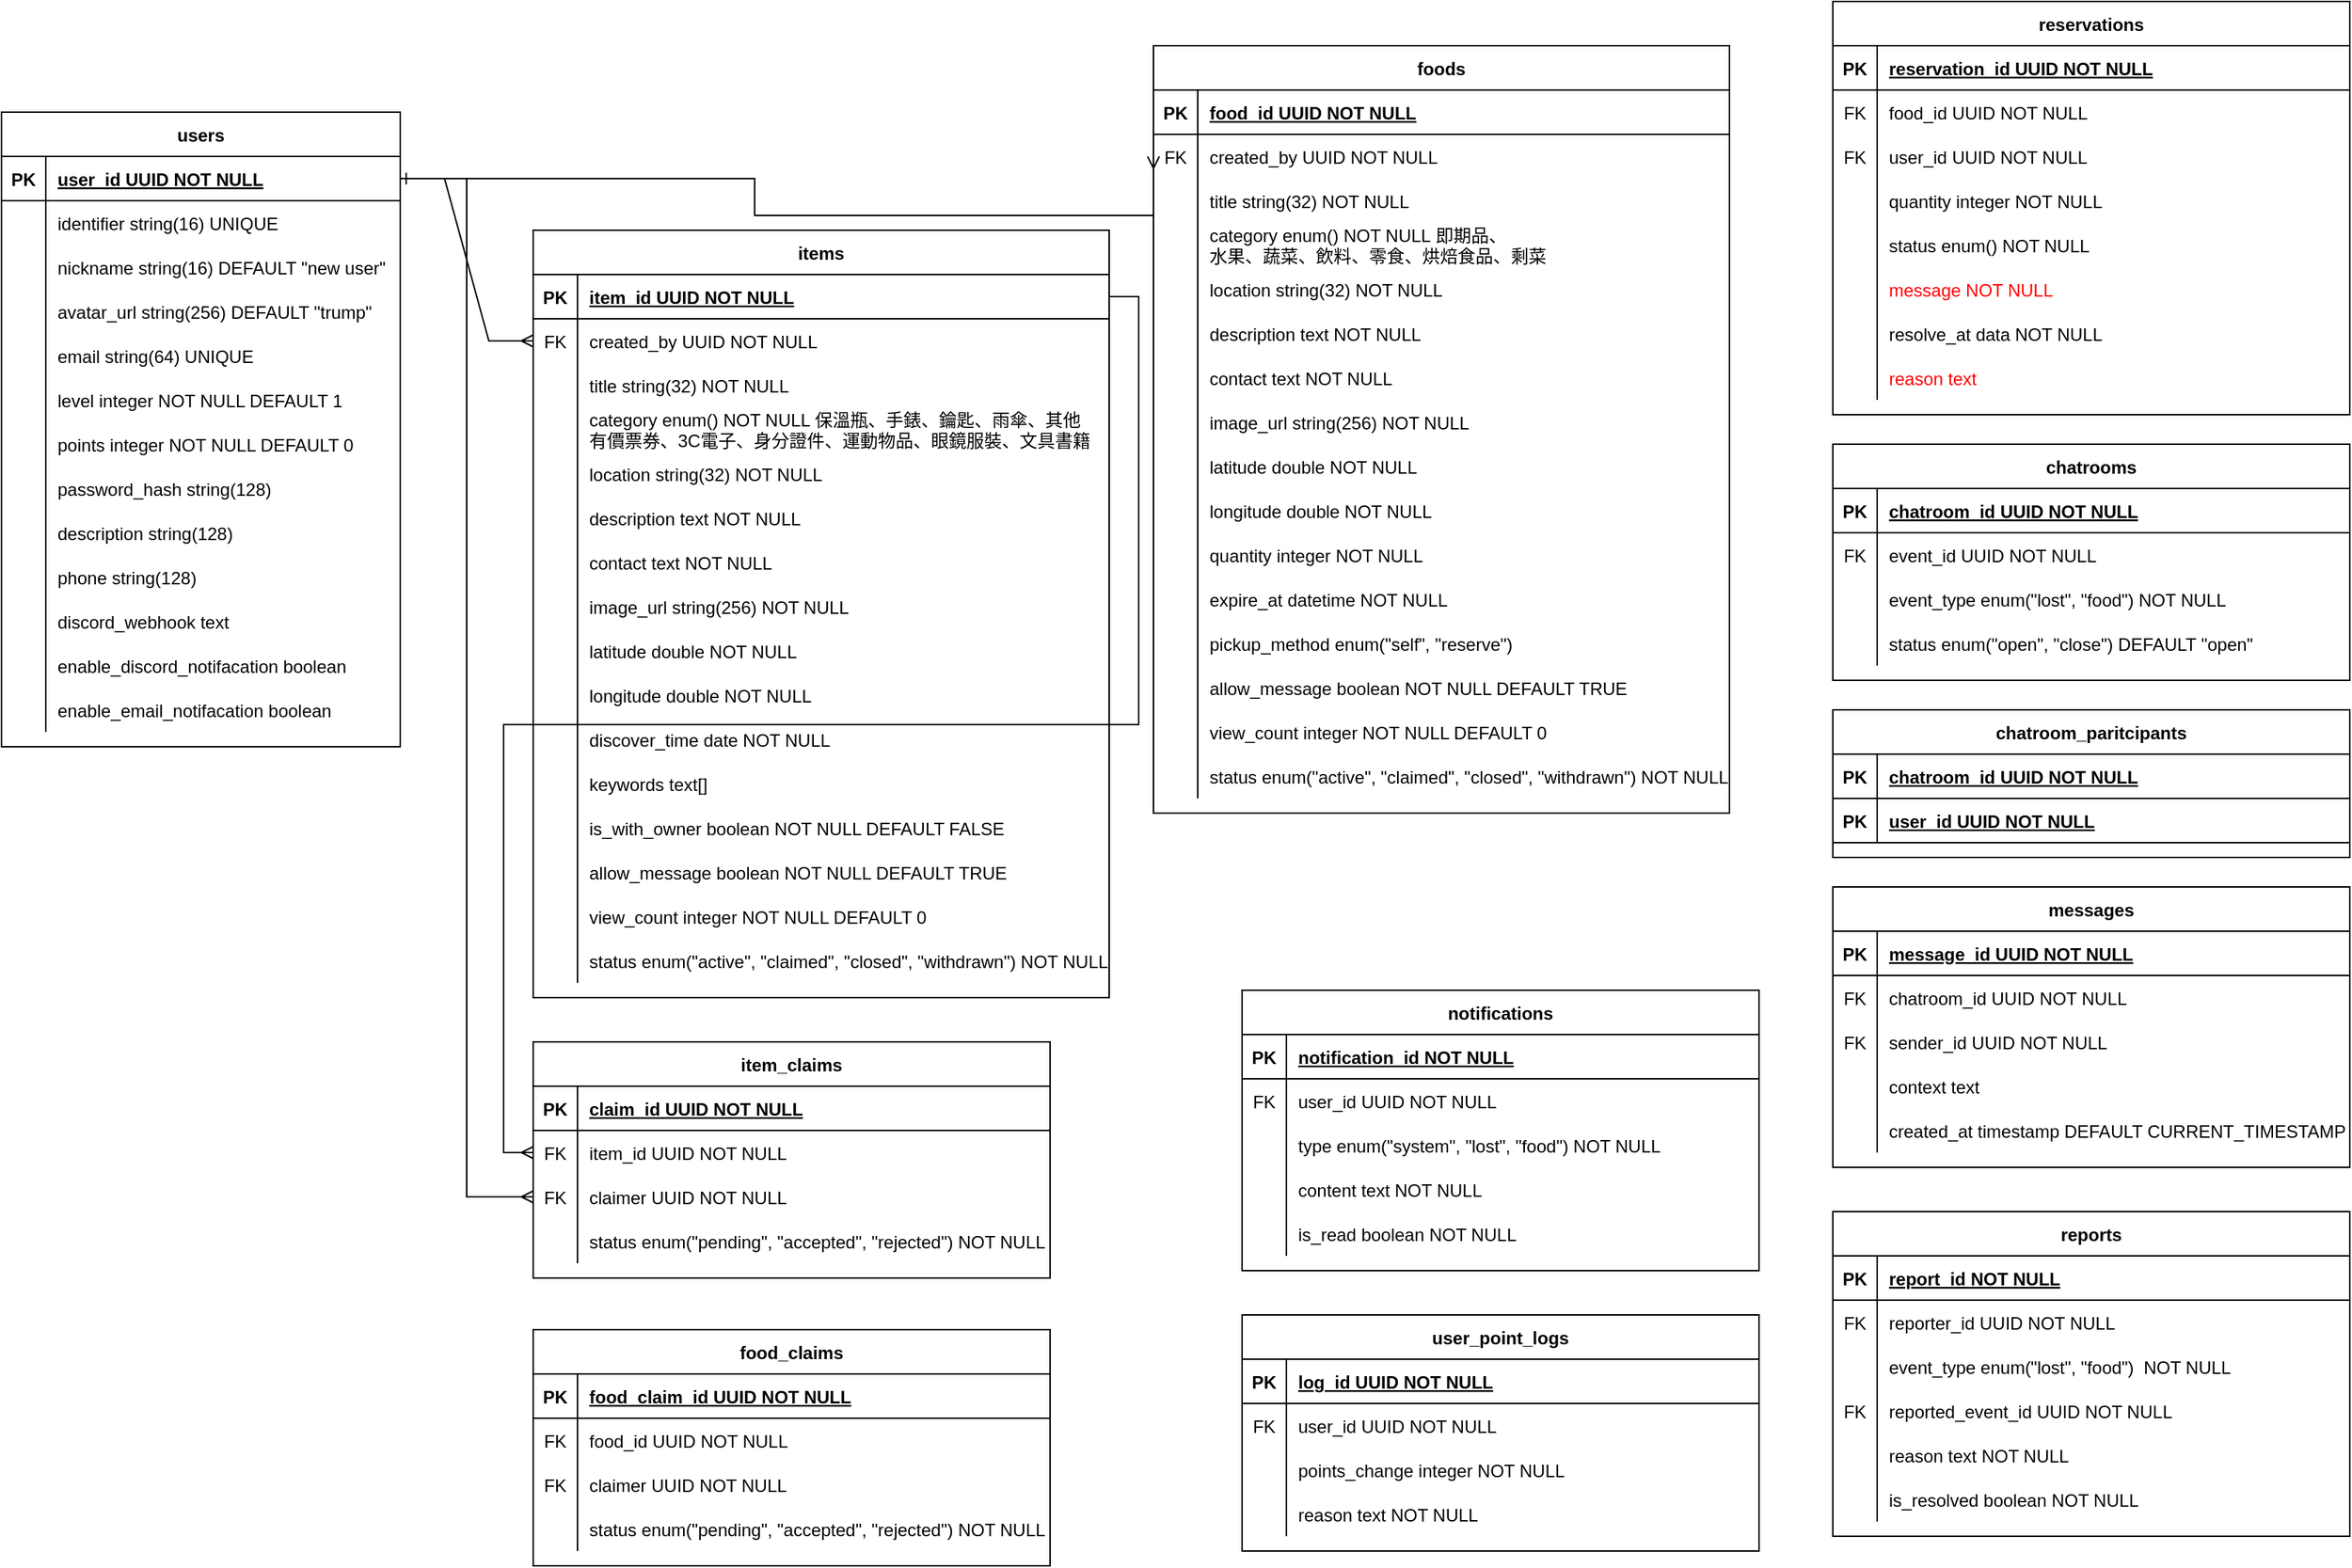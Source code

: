 <mxfile version="24.7.17" pages="3">
  <diagram id="R2lEEEUBdFMjLlhIrx00" name="ERD">
    <mxGraphModel dx="2049" dy="1206" grid="1" gridSize="10" guides="1" tooltips="1" connect="1" arrows="1" fold="1" page="1" pageScale="1" pageWidth="850" pageHeight="1100" math="0" shadow="0" extFonts="Permanent Marker^https://fonts.googleapis.com/css?family=Permanent+Marker">
      <root>
        <mxCell id="0" />
        <mxCell id="1" parent="0" />
        <mxCell id="j-N4d5wPkzkmt1HsVc7V-1" value="users" style="shape=table;startSize=30;container=1;collapsible=1;childLayout=tableLayout;fixedRows=1;rowLines=0;fontStyle=1;align=center;resizeLast=1;" parent="1" vertex="1">
          <mxGeometry x="80" y="85" width="270" height="430" as="geometry" />
        </mxCell>
        <mxCell id="j-N4d5wPkzkmt1HsVc7V-2" value="" style="shape=partialRectangle;collapsible=0;dropTarget=0;pointerEvents=0;fillColor=none;points=[[0,0.5],[1,0.5]];portConstraint=eastwest;top=0;left=0;right=0;bottom=1;" parent="j-N4d5wPkzkmt1HsVc7V-1" vertex="1">
          <mxGeometry y="30" width="270" height="30" as="geometry" />
        </mxCell>
        <mxCell id="j-N4d5wPkzkmt1HsVc7V-3" value="PK" style="shape=partialRectangle;overflow=hidden;connectable=0;fillColor=none;top=0;left=0;bottom=0;right=0;fontStyle=1;" parent="j-N4d5wPkzkmt1HsVc7V-2" vertex="1">
          <mxGeometry width="30" height="30" as="geometry">
            <mxRectangle width="30" height="30" as="alternateBounds" />
          </mxGeometry>
        </mxCell>
        <mxCell id="j-N4d5wPkzkmt1HsVc7V-4" value="user_id UUID NOT NULL " style="shape=partialRectangle;overflow=hidden;connectable=0;fillColor=none;top=0;left=0;bottom=0;right=0;align=left;spacingLeft=6;fontStyle=5;" parent="j-N4d5wPkzkmt1HsVc7V-2" vertex="1">
          <mxGeometry x="30" width="240" height="30" as="geometry">
            <mxRectangle width="240" height="30" as="alternateBounds" />
          </mxGeometry>
        </mxCell>
        <mxCell id="j-N4d5wPkzkmt1HsVc7V-5" value="" style="shape=partialRectangle;collapsible=0;dropTarget=0;pointerEvents=0;fillColor=none;points=[[0,0.5],[1,0.5]];portConstraint=eastwest;top=0;left=0;right=0;bottom=0;" parent="j-N4d5wPkzkmt1HsVc7V-1" vertex="1">
          <mxGeometry y="60" width="270" height="30" as="geometry" />
        </mxCell>
        <mxCell id="j-N4d5wPkzkmt1HsVc7V-6" value="" style="shape=partialRectangle;overflow=hidden;connectable=0;fillColor=none;top=0;left=0;bottom=0;right=0;" parent="j-N4d5wPkzkmt1HsVc7V-5" vertex="1">
          <mxGeometry width="30" height="30" as="geometry">
            <mxRectangle width="30" height="30" as="alternateBounds" />
          </mxGeometry>
        </mxCell>
        <mxCell id="j-N4d5wPkzkmt1HsVc7V-7" value="identifier string(16) UNIQUE" style="shape=partialRectangle;overflow=hidden;connectable=0;fillColor=none;top=0;left=0;bottom=0;right=0;align=left;spacingLeft=6;" parent="j-N4d5wPkzkmt1HsVc7V-5" vertex="1">
          <mxGeometry x="30" width="240" height="30" as="geometry">
            <mxRectangle width="240" height="30" as="alternateBounds" />
          </mxGeometry>
        </mxCell>
        <mxCell id="j-N4d5wPkzkmt1HsVc7V-8" value="" style="shape=partialRectangle;collapsible=0;dropTarget=0;pointerEvents=0;fillColor=none;points=[[0,0.5],[1,0.5]];portConstraint=eastwest;top=0;left=0;right=0;bottom=0;" parent="j-N4d5wPkzkmt1HsVc7V-1" vertex="1">
          <mxGeometry y="90" width="270" height="30" as="geometry" />
        </mxCell>
        <mxCell id="j-N4d5wPkzkmt1HsVc7V-9" value="" style="shape=partialRectangle;overflow=hidden;connectable=0;fillColor=none;top=0;left=0;bottom=0;right=0;" parent="j-N4d5wPkzkmt1HsVc7V-8" vertex="1">
          <mxGeometry width="30" height="30" as="geometry">
            <mxRectangle width="30" height="30" as="alternateBounds" />
          </mxGeometry>
        </mxCell>
        <mxCell id="j-N4d5wPkzkmt1HsVc7V-10" value="nickname string(16) DEFAULT &quot;new user&quot;" style="shape=partialRectangle;overflow=hidden;connectable=0;fillColor=none;top=0;left=0;bottom=0;right=0;align=left;spacingLeft=6;" parent="j-N4d5wPkzkmt1HsVc7V-8" vertex="1">
          <mxGeometry x="30" width="240" height="30" as="geometry">
            <mxRectangle width="240" height="30" as="alternateBounds" />
          </mxGeometry>
        </mxCell>
        <mxCell id="j-N4d5wPkzkmt1HsVc7V-23" value="" style="shape=partialRectangle;collapsible=0;dropTarget=0;pointerEvents=0;fillColor=none;points=[[0,0.5],[1,0.5]];portConstraint=eastwest;top=0;left=0;right=0;bottom=0;" parent="j-N4d5wPkzkmt1HsVc7V-1" vertex="1">
          <mxGeometry y="120" width="270" height="30" as="geometry" />
        </mxCell>
        <mxCell id="j-N4d5wPkzkmt1HsVc7V-24" value="" style="shape=partialRectangle;overflow=hidden;connectable=0;fillColor=none;top=0;left=0;bottom=0;right=0;" parent="j-N4d5wPkzkmt1HsVc7V-23" vertex="1">
          <mxGeometry width="30" height="30" as="geometry">
            <mxRectangle width="30" height="30" as="alternateBounds" />
          </mxGeometry>
        </mxCell>
        <mxCell id="j-N4d5wPkzkmt1HsVc7V-25" value="avatar_url string(256) DEFAULT &quot;trump&quot;" style="shape=partialRectangle;overflow=hidden;connectable=0;fillColor=none;top=0;left=0;bottom=0;right=0;align=left;spacingLeft=6;" parent="j-N4d5wPkzkmt1HsVc7V-23" vertex="1">
          <mxGeometry x="30" width="240" height="30" as="geometry">
            <mxRectangle width="240" height="30" as="alternateBounds" />
          </mxGeometry>
        </mxCell>
        <mxCell id="j-N4d5wPkzkmt1HsVc7V-11" value="" style="shape=partialRectangle;collapsible=0;dropTarget=0;pointerEvents=0;fillColor=none;points=[[0,0.5],[1,0.5]];portConstraint=eastwest;top=0;left=0;right=0;bottom=0;" parent="j-N4d5wPkzkmt1HsVc7V-1" vertex="1">
          <mxGeometry y="150" width="270" height="30" as="geometry" />
        </mxCell>
        <mxCell id="j-N4d5wPkzkmt1HsVc7V-12" value="" style="shape=partialRectangle;overflow=hidden;connectable=0;fillColor=none;top=0;left=0;bottom=0;right=0;" parent="j-N4d5wPkzkmt1HsVc7V-11" vertex="1">
          <mxGeometry width="30" height="30" as="geometry">
            <mxRectangle width="30" height="30" as="alternateBounds" />
          </mxGeometry>
        </mxCell>
        <mxCell id="j-N4d5wPkzkmt1HsVc7V-13" value="email string(64) UNIQUE" style="shape=partialRectangle;overflow=hidden;connectable=0;fillColor=none;top=0;left=0;bottom=0;right=0;align=left;spacingLeft=6;" parent="j-N4d5wPkzkmt1HsVc7V-11" vertex="1">
          <mxGeometry x="30" width="240" height="30" as="geometry">
            <mxRectangle width="240" height="30" as="alternateBounds" />
          </mxGeometry>
        </mxCell>
        <mxCell id="j-N4d5wPkzkmt1HsVc7V-14" value="" style="shape=partialRectangle;collapsible=0;dropTarget=0;pointerEvents=0;fillColor=none;points=[[0,0.5],[1,0.5]];portConstraint=eastwest;top=0;left=0;right=0;bottom=0;" parent="j-N4d5wPkzkmt1HsVc7V-1" vertex="1">
          <mxGeometry y="180" width="270" height="30" as="geometry" />
        </mxCell>
        <mxCell id="j-N4d5wPkzkmt1HsVc7V-15" value="" style="shape=partialRectangle;overflow=hidden;connectable=0;fillColor=none;top=0;left=0;bottom=0;right=0;" parent="j-N4d5wPkzkmt1HsVc7V-14" vertex="1">
          <mxGeometry width="30" height="30" as="geometry">
            <mxRectangle width="30" height="30" as="alternateBounds" />
          </mxGeometry>
        </mxCell>
        <mxCell id="j-N4d5wPkzkmt1HsVc7V-16" value="level integer NOT NULL DEFAULT 1" style="shape=partialRectangle;overflow=hidden;connectable=0;fillColor=none;top=0;left=0;bottom=0;right=0;align=left;spacingLeft=6;" parent="j-N4d5wPkzkmt1HsVc7V-14" vertex="1">
          <mxGeometry x="30" width="240" height="30" as="geometry">
            <mxRectangle width="240" height="30" as="alternateBounds" />
          </mxGeometry>
        </mxCell>
        <mxCell id="j-N4d5wPkzkmt1HsVc7V-17" value="" style="shape=partialRectangle;collapsible=0;dropTarget=0;pointerEvents=0;fillColor=none;points=[[0,0.5],[1,0.5]];portConstraint=eastwest;top=0;left=0;right=0;bottom=0;" parent="j-N4d5wPkzkmt1HsVc7V-1" vertex="1">
          <mxGeometry y="210" width="270" height="30" as="geometry" />
        </mxCell>
        <mxCell id="j-N4d5wPkzkmt1HsVc7V-18" value="" style="shape=partialRectangle;overflow=hidden;connectable=0;fillColor=none;top=0;left=0;bottom=0;right=0;" parent="j-N4d5wPkzkmt1HsVc7V-17" vertex="1">
          <mxGeometry width="30" height="30" as="geometry">
            <mxRectangle width="30" height="30" as="alternateBounds" />
          </mxGeometry>
        </mxCell>
        <mxCell id="j-N4d5wPkzkmt1HsVc7V-19" value="points integer NOT NULL DEFAULT 0" style="shape=partialRectangle;overflow=hidden;connectable=0;fillColor=none;top=0;left=0;bottom=0;right=0;align=left;spacingLeft=6;" parent="j-N4d5wPkzkmt1HsVc7V-17" vertex="1">
          <mxGeometry x="30" width="240" height="30" as="geometry">
            <mxRectangle width="240" height="30" as="alternateBounds" />
          </mxGeometry>
        </mxCell>
        <mxCell id="pL2I_HxG4w2Z8ZYpl1PO-6" value="" style="shape=partialRectangle;collapsible=0;dropTarget=0;pointerEvents=0;fillColor=none;points=[[0,0.5],[1,0.5]];portConstraint=eastwest;top=0;left=0;right=0;bottom=0;" parent="j-N4d5wPkzkmt1HsVc7V-1" vertex="1">
          <mxGeometry y="240" width="270" height="30" as="geometry" />
        </mxCell>
        <mxCell id="pL2I_HxG4w2Z8ZYpl1PO-7" value="" style="shape=partialRectangle;overflow=hidden;connectable=0;fillColor=none;top=0;left=0;bottom=0;right=0;" parent="pL2I_HxG4w2Z8ZYpl1PO-6" vertex="1">
          <mxGeometry width="30" height="30" as="geometry">
            <mxRectangle width="30" height="30" as="alternateBounds" />
          </mxGeometry>
        </mxCell>
        <mxCell id="pL2I_HxG4w2Z8ZYpl1PO-8" value="password_hash string(128)" style="shape=partialRectangle;overflow=hidden;connectable=0;fillColor=none;top=0;left=0;bottom=0;right=0;align=left;spacingLeft=6;" parent="pL2I_HxG4w2Z8ZYpl1PO-6" vertex="1">
          <mxGeometry x="30" width="240" height="30" as="geometry">
            <mxRectangle width="240" height="30" as="alternateBounds" />
          </mxGeometry>
        </mxCell>
        <mxCell id="pL2I_HxG4w2Z8ZYpl1PO-9" value="" style="shape=partialRectangle;collapsible=0;dropTarget=0;pointerEvents=0;fillColor=none;points=[[0,0.5],[1,0.5]];portConstraint=eastwest;top=0;left=0;right=0;bottom=0;" parent="j-N4d5wPkzkmt1HsVc7V-1" vertex="1">
          <mxGeometry y="270" width="270" height="30" as="geometry" />
        </mxCell>
        <mxCell id="pL2I_HxG4w2Z8ZYpl1PO-10" value="" style="shape=partialRectangle;overflow=hidden;connectable=0;fillColor=none;top=0;left=0;bottom=0;right=0;" parent="pL2I_HxG4w2Z8ZYpl1PO-9" vertex="1">
          <mxGeometry width="30" height="30" as="geometry">
            <mxRectangle width="30" height="30" as="alternateBounds" />
          </mxGeometry>
        </mxCell>
        <mxCell id="pL2I_HxG4w2Z8ZYpl1PO-11" value="description string(128)" style="shape=partialRectangle;overflow=hidden;connectable=0;fillColor=none;top=0;left=0;bottom=0;right=0;align=left;spacingLeft=6;" parent="pL2I_HxG4w2Z8ZYpl1PO-9" vertex="1">
          <mxGeometry x="30" width="240" height="30" as="geometry">
            <mxRectangle width="240" height="30" as="alternateBounds" />
          </mxGeometry>
        </mxCell>
        <mxCell id="pL2I_HxG4w2Z8ZYpl1PO-3" value="" style="shape=partialRectangle;collapsible=0;dropTarget=0;pointerEvents=0;fillColor=none;points=[[0,0.5],[1,0.5]];portConstraint=eastwest;top=0;left=0;right=0;bottom=0;" parent="j-N4d5wPkzkmt1HsVc7V-1" vertex="1">
          <mxGeometry y="300" width="270" height="30" as="geometry" />
        </mxCell>
        <mxCell id="pL2I_HxG4w2Z8ZYpl1PO-4" value="" style="shape=partialRectangle;overflow=hidden;connectable=0;fillColor=none;top=0;left=0;bottom=0;right=0;" parent="pL2I_HxG4w2Z8ZYpl1PO-3" vertex="1">
          <mxGeometry width="30" height="30" as="geometry">
            <mxRectangle width="30" height="30" as="alternateBounds" />
          </mxGeometry>
        </mxCell>
        <mxCell id="pL2I_HxG4w2Z8ZYpl1PO-5" value="phone string(128)" style="shape=partialRectangle;overflow=hidden;connectable=0;fillColor=none;top=0;left=0;bottom=0;right=0;align=left;spacingLeft=6;" parent="pL2I_HxG4w2Z8ZYpl1PO-3" vertex="1">
          <mxGeometry x="30" width="240" height="30" as="geometry">
            <mxRectangle width="240" height="30" as="alternateBounds" />
          </mxGeometry>
        </mxCell>
        <mxCell id="pL2I_HxG4w2Z8ZYpl1PO-12" value="" style="shape=partialRectangle;collapsible=0;dropTarget=0;pointerEvents=0;fillColor=none;points=[[0,0.5],[1,0.5]];portConstraint=eastwest;top=0;left=0;right=0;bottom=0;" parent="j-N4d5wPkzkmt1HsVc7V-1" vertex="1">
          <mxGeometry y="330" width="270" height="30" as="geometry" />
        </mxCell>
        <mxCell id="pL2I_HxG4w2Z8ZYpl1PO-13" value="" style="shape=partialRectangle;overflow=hidden;connectable=0;fillColor=none;top=0;left=0;bottom=0;right=0;" parent="pL2I_HxG4w2Z8ZYpl1PO-12" vertex="1">
          <mxGeometry width="30" height="30" as="geometry">
            <mxRectangle width="30" height="30" as="alternateBounds" />
          </mxGeometry>
        </mxCell>
        <mxCell id="pL2I_HxG4w2Z8ZYpl1PO-14" value="discord_webhook text" style="shape=partialRectangle;overflow=hidden;connectable=0;fillColor=none;top=0;left=0;bottom=0;right=0;align=left;spacingLeft=6;" parent="pL2I_HxG4w2Z8ZYpl1PO-12" vertex="1">
          <mxGeometry x="30" width="240" height="30" as="geometry">
            <mxRectangle width="240" height="30" as="alternateBounds" />
          </mxGeometry>
        </mxCell>
        <mxCell id="pL2I_HxG4w2Z8ZYpl1PO-15" value="" style="shape=partialRectangle;collapsible=0;dropTarget=0;pointerEvents=0;fillColor=none;points=[[0,0.5],[1,0.5]];portConstraint=eastwest;top=0;left=0;right=0;bottom=0;" parent="j-N4d5wPkzkmt1HsVc7V-1" vertex="1">
          <mxGeometry y="360" width="270" height="30" as="geometry" />
        </mxCell>
        <mxCell id="pL2I_HxG4w2Z8ZYpl1PO-16" value="" style="shape=partialRectangle;overflow=hidden;connectable=0;fillColor=none;top=0;left=0;bottom=0;right=0;" parent="pL2I_HxG4w2Z8ZYpl1PO-15" vertex="1">
          <mxGeometry width="30" height="30" as="geometry">
            <mxRectangle width="30" height="30" as="alternateBounds" />
          </mxGeometry>
        </mxCell>
        <mxCell id="pL2I_HxG4w2Z8ZYpl1PO-17" value="enable_discord_notifacation boolean" style="shape=partialRectangle;overflow=hidden;connectable=0;fillColor=none;top=0;left=0;bottom=0;right=0;align=left;spacingLeft=6;" parent="pL2I_HxG4w2Z8ZYpl1PO-15" vertex="1">
          <mxGeometry x="30" width="240" height="30" as="geometry">
            <mxRectangle width="240" height="30" as="alternateBounds" />
          </mxGeometry>
        </mxCell>
        <mxCell id="j-N4d5wPkzkmt1HsVc7V-20" value="" style="shape=partialRectangle;collapsible=0;dropTarget=0;pointerEvents=0;fillColor=none;points=[[0,0.5],[1,0.5]];portConstraint=eastwest;top=0;left=0;right=0;bottom=0;" parent="j-N4d5wPkzkmt1HsVc7V-1" vertex="1">
          <mxGeometry y="390" width="270" height="30" as="geometry" />
        </mxCell>
        <mxCell id="j-N4d5wPkzkmt1HsVc7V-21" value="" style="shape=partialRectangle;overflow=hidden;connectable=0;fillColor=none;top=0;left=0;bottom=0;right=0;" parent="j-N4d5wPkzkmt1HsVc7V-20" vertex="1">
          <mxGeometry width="30" height="30" as="geometry">
            <mxRectangle width="30" height="30" as="alternateBounds" />
          </mxGeometry>
        </mxCell>
        <mxCell id="j-N4d5wPkzkmt1HsVc7V-22" value="enable_email_notifacation boolean" style="shape=partialRectangle;overflow=hidden;connectable=0;fillColor=none;top=0;left=0;bottom=0;right=0;align=left;spacingLeft=6;" parent="j-N4d5wPkzkmt1HsVc7V-20" vertex="1">
          <mxGeometry x="30" width="240" height="30" as="geometry">
            <mxRectangle width="240" height="30" as="alternateBounds" />
          </mxGeometry>
        </mxCell>
        <mxCell id="j-N4d5wPkzkmt1HsVc7V-26" value="items" style="shape=table;startSize=30;container=1;collapsible=1;childLayout=tableLayout;fixedRows=1;rowLines=0;fontStyle=1;align=center;resizeLast=1;" parent="1" vertex="1">
          <mxGeometry x="440" y="165" width="390" height="520" as="geometry" />
        </mxCell>
        <mxCell id="j-N4d5wPkzkmt1HsVc7V-27" value="" style="shape=partialRectangle;collapsible=0;dropTarget=0;pointerEvents=0;fillColor=none;points=[[0,0.5],[1,0.5]];portConstraint=eastwest;top=0;left=0;right=0;bottom=1;" parent="j-N4d5wPkzkmt1HsVc7V-26" vertex="1">
          <mxGeometry y="30" width="390" height="30" as="geometry" />
        </mxCell>
        <mxCell id="j-N4d5wPkzkmt1HsVc7V-28" value="PK" style="shape=partialRectangle;overflow=hidden;connectable=0;fillColor=none;top=0;left=0;bottom=0;right=0;fontStyle=1;" parent="j-N4d5wPkzkmt1HsVc7V-27" vertex="1">
          <mxGeometry width="30" height="30" as="geometry">
            <mxRectangle width="30" height="30" as="alternateBounds" />
          </mxGeometry>
        </mxCell>
        <mxCell id="j-N4d5wPkzkmt1HsVc7V-29" value="item_id UUID NOT NULL " style="shape=partialRectangle;overflow=hidden;connectable=0;fillColor=none;top=0;left=0;bottom=0;right=0;align=left;spacingLeft=6;fontStyle=5;" parent="j-N4d5wPkzkmt1HsVc7V-27" vertex="1">
          <mxGeometry x="30" width="360" height="30" as="geometry">
            <mxRectangle width="360" height="30" as="alternateBounds" />
          </mxGeometry>
        </mxCell>
        <mxCell id="j-N4d5wPkzkmt1HsVc7V-72" value="" style="shape=partialRectangle;collapsible=0;dropTarget=0;pointerEvents=0;fillColor=none;points=[[0,0.5],[1,0.5]];portConstraint=eastwest;top=0;left=0;right=0;bottom=0;" parent="j-N4d5wPkzkmt1HsVc7V-26" vertex="1">
          <mxGeometry y="60" width="390" height="30" as="geometry" />
        </mxCell>
        <mxCell id="j-N4d5wPkzkmt1HsVc7V-73" value="FK" style="shape=partialRectangle;overflow=hidden;connectable=0;fillColor=none;top=0;left=0;bottom=0;right=0;" parent="j-N4d5wPkzkmt1HsVc7V-72" vertex="1">
          <mxGeometry width="30" height="30" as="geometry">
            <mxRectangle width="30" height="30" as="alternateBounds" />
          </mxGeometry>
        </mxCell>
        <mxCell id="j-N4d5wPkzkmt1HsVc7V-74" value="created_by UUID NOT NULL" style="shape=partialRectangle;overflow=hidden;connectable=0;fillColor=none;top=0;left=0;bottom=0;right=0;align=left;spacingLeft=6;" parent="j-N4d5wPkzkmt1HsVc7V-72" vertex="1">
          <mxGeometry x="30" width="360" height="30" as="geometry">
            <mxRectangle width="360" height="30" as="alternateBounds" />
          </mxGeometry>
        </mxCell>
        <mxCell id="j-N4d5wPkzkmt1HsVc7V-30" value="" style="shape=partialRectangle;collapsible=0;dropTarget=0;pointerEvents=0;fillColor=none;points=[[0,0.5],[1,0.5]];portConstraint=eastwest;top=0;left=0;right=0;bottom=0;" parent="j-N4d5wPkzkmt1HsVc7V-26" vertex="1">
          <mxGeometry y="90" width="390" height="30" as="geometry" />
        </mxCell>
        <mxCell id="j-N4d5wPkzkmt1HsVc7V-31" value="" style="shape=partialRectangle;overflow=hidden;connectable=0;fillColor=none;top=0;left=0;bottom=0;right=0;" parent="j-N4d5wPkzkmt1HsVc7V-30" vertex="1">
          <mxGeometry width="30" height="30" as="geometry">
            <mxRectangle width="30" height="30" as="alternateBounds" />
          </mxGeometry>
        </mxCell>
        <mxCell id="j-N4d5wPkzkmt1HsVc7V-32" value="title string(32) NOT NULL" style="shape=partialRectangle;overflow=hidden;connectable=0;fillColor=none;top=0;left=0;bottom=0;right=0;align=left;spacingLeft=6;" parent="j-N4d5wPkzkmt1HsVc7V-30" vertex="1">
          <mxGeometry x="30" width="360" height="30" as="geometry">
            <mxRectangle width="360" height="30" as="alternateBounds" />
          </mxGeometry>
        </mxCell>
        <mxCell id="j-N4d5wPkzkmt1HsVc7V-33" value="" style="shape=partialRectangle;collapsible=0;dropTarget=0;pointerEvents=0;fillColor=none;points=[[0,0.5],[1,0.5]];portConstraint=eastwest;top=0;left=0;right=0;bottom=0;" parent="j-N4d5wPkzkmt1HsVc7V-26" vertex="1">
          <mxGeometry y="120" width="390" height="30" as="geometry" />
        </mxCell>
        <mxCell id="j-N4d5wPkzkmt1HsVc7V-34" value="" style="shape=partialRectangle;overflow=hidden;connectable=0;fillColor=none;top=0;left=0;bottom=0;right=0;" parent="j-N4d5wPkzkmt1HsVc7V-33" vertex="1">
          <mxGeometry width="30" height="30" as="geometry">
            <mxRectangle width="30" height="30" as="alternateBounds" />
          </mxGeometry>
        </mxCell>
        <mxCell id="j-N4d5wPkzkmt1HsVc7V-35" value="category enum() NOT NULL 保溫瓶、手錶、鑰匙、雨傘、其他&#xa;有價票券、3C電子、身分證件、運動物品、眼鏡服裝、文具書籍" style="shape=partialRectangle;overflow=hidden;connectable=0;fillColor=none;top=0;left=0;bottom=0;right=0;align=left;spacingLeft=6;" parent="j-N4d5wPkzkmt1HsVc7V-33" vertex="1">
          <mxGeometry x="30" width="360" height="30" as="geometry">
            <mxRectangle width="360" height="30" as="alternateBounds" />
          </mxGeometry>
        </mxCell>
        <mxCell id="j-N4d5wPkzkmt1HsVc7V-36" value="" style="shape=partialRectangle;collapsible=0;dropTarget=0;pointerEvents=0;fillColor=none;points=[[0,0.5],[1,0.5]];portConstraint=eastwest;top=0;left=0;right=0;bottom=0;" parent="j-N4d5wPkzkmt1HsVc7V-26" vertex="1">
          <mxGeometry y="150" width="390" height="30" as="geometry" />
        </mxCell>
        <mxCell id="j-N4d5wPkzkmt1HsVc7V-37" value="" style="shape=partialRectangle;overflow=hidden;connectable=0;fillColor=none;top=0;left=0;bottom=0;right=0;" parent="j-N4d5wPkzkmt1HsVc7V-36" vertex="1">
          <mxGeometry width="30" height="30" as="geometry">
            <mxRectangle width="30" height="30" as="alternateBounds" />
          </mxGeometry>
        </mxCell>
        <mxCell id="j-N4d5wPkzkmt1HsVc7V-38" value="location string(32) NOT NULL" style="shape=partialRectangle;overflow=hidden;connectable=0;fillColor=none;top=0;left=0;bottom=0;right=0;align=left;spacingLeft=6;" parent="j-N4d5wPkzkmt1HsVc7V-36" vertex="1">
          <mxGeometry x="30" width="360" height="30" as="geometry">
            <mxRectangle width="360" height="30" as="alternateBounds" />
          </mxGeometry>
        </mxCell>
        <mxCell id="j-N4d5wPkzkmt1HsVc7V-42" value="" style="shape=partialRectangle;collapsible=0;dropTarget=0;pointerEvents=0;fillColor=none;points=[[0,0.5],[1,0.5]];portConstraint=eastwest;top=0;left=0;right=0;bottom=0;" parent="j-N4d5wPkzkmt1HsVc7V-26" vertex="1">
          <mxGeometry y="180" width="390" height="30" as="geometry" />
        </mxCell>
        <mxCell id="j-N4d5wPkzkmt1HsVc7V-43" value="" style="shape=partialRectangle;overflow=hidden;connectable=0;fillColor=none;top=0;left=0;bottom=0;right=0;" parent="j-N4d5wPkzkmt1HsVc7V-42" vertex="1">
          <mxGeometry width="30" height="30" as="geometry">
            <mxRectangle width="30" height="30" as="alternateBounds" />
          </mxGeometry>
        </mxCell>
        <mxCell id="j-N4d5wPkzkmt1HsVc7V-44" value="description text NOT NULL" style="shape=partialRectangle;overflow=hidden;connectable=0;fillColor=none;top=0;left=0;bottom=0;right=0;align=left;spacingLeft=6;" parent="j-N4d5wPkzkmt1HsVc7V-42" vertex="1">
          <mxGeometry x="30" width="360" height="30" as="geometry">
            <mxRectangle width="360" height="30" as="alternateBounds" />
          </mxGeometry>
        </mxCell>
        <mxCell id="j-N4d5wPkzkmt1HsVc7V-45" value="" style="shape=partialRectangle;collapsible=0;dropTarget=0;pointerEvents=0;fillColor=none;points=[[0,0.5],[1,0.5]];portConstraint=eastwest;top=0;left=0;right=0;bottom=0;" parent="j-N4d5wPkzkmt1HsVc7V-26" vertex="1">
          <mxGeometry y="210" width="390" height="30" as="geometry" />
        </mxCell>
        <mxCell id="j-N4d5wPkzkmt1HsVc7V-46" value="" style="shape=partialRectangle;overflow=hidden;connectable=0;fillColor=none;top=0;left=0;bottom=0;right=0;" parent="j-N4d5wPkzkmt1HsVc7V-45" vertex="1">
          <mxGeometry width="30" height="30" as="geometry">
            <mxRectangle width="30" height="30" as="alternateBounds" />
          </mxGeometry>
        </mxCell>
        <mxCell id="j-N4d5wPkzkmt1HsVc7V-47" value="contact text NOT NULL" style="shape=partialRectangle;overflow=hidden;connectable=0;fillColor=none;top=0;left=0;bottom=0;right=0;align=left;spacingLeft=6;" parent="j-N4d5wPkzkmt1HsVc7V-45" vertex="1">
          <mxGeometry x="30" width="360" height="30" as="geometry">
            <mxRectangle width="360" height="30" as="alternateBounds" />
          </mxGeometry>
        </mxCell>
        <mxCell id="j-N4d5wPkzkmt1HsVc7V-48" value="" style="shape=partialRectangle;collapsible=0;dropTarget=0;pointerEvents=0;fillColor=none;points=[[0,0.5],[1,0.5]];portConstraint=eastwest;top=0;left=0;right=0;bottom=0;" parent="j-N4d5wPkzkmt1HsVc7V-26" vertex="1">
          <mxGeometry y="240" width="390" height="30" as="geometry" />
        </mxCell>
        <mxCell id="j-N4d5wPkzkmt1HsVc7V-49" value="" style="shape=partialRectangle;overflow=hidden;connectable=0;fillColor=none;top=0;left=0;bottom=0;right=0;" parent="j-N4d5wPkzkmt1HsVc7V-48" vertex="1">
          <mxGeometry width="30" height="30" as="geometry">
            <mxRectangle width="30" height="30" as="alternateBounds" />
          </mxGeometry>
        </mxCell>
        <mxCell id="j-N4d5wPkzkmt1HsVc7V-50" value="image_url string(256) NOT NULL " style="shape=partialRectangle;overflow=hidden;connectable=0;fillColor=none;top=0;left=0;bottom=0;right=0;align=left;spacingLeft=6;" parent="j-N4d5wPkzkmt1HsVc7V-48" vertex="1">
          <mxGeometry x="30" width="360" height="30" as="geometry">
            <mxRectangle width="360" height="30" as="alternateBounds" />
          </mxGeometry>
        </mxCell>
        <mxCell id="j-N4d5wPkzkmt1HsVc7V-51" value="" style="shape=partialRectangle;collapsible=0;dropTarget=0;pointerEvents=0;fillColor=none;points=[[0,0.5],[1,0.5]];portConstraint=eastwest;top=0;left=0;right=0;bottom=0;" parent="j-N4d5wPkzkmt1HsVc7V-26" vertex="1">
          <mxGeometry y="270" width="390" height="30" as="geometry" />
        </mxCell>
        <mxCell id="j-N4d5wPkzkmt1HsVc7V-52" value="" style="shape=partialRectangle;overflow=hidden;connectable=0;fillColor=none;top=0;left=0;bottom=0;right=0;" parent="j-N4d5wPkzkmt1HsVc7V-51" vertex="1">
          <mxGeometry width="30" height="30" as="geometry">
            <mxRectangle width="30" height="30" as="alternateBounds" />
          </mxGeometry>
        </mxCell>
        <mxCell id="j-N4d5wPkzkmt1HsVc7V-53" value="latitude double NOT NULL " style="shape=partialRectangle;overflow=hidden;connectable=0;fillColor=none;top=0;left=0;bottom=0;right=0;align=left;spacingLeft=6;" parent="j-N4d5wPkzkmt1HsVc7V-51" vertex="1">
          <mxGeometry x="30" width="360" height="30" as="geometry">
            <mxRectangle width="360" height="30" as="alternateBounds" />
          </mxGeometry>
        </mxCell>
        <mxCell id="j-N4d5wPkzkmt1HsVc7V-54" value="" style="shape=partialRectangle;collapsible=0;dropTarget=0;pointerEvents=0;fillColor=none;points=[[0,0.5],[1,0.5]];portConstraint=eastwest;top=0;left=0;right=0;bottom=0;" parent="j-N4d5wPkzkmt1HsVc7V-26" vertex="1">
          <mxGeometry y="300" width="390" height="30" as="geometry" />
        </mxCell>
        <mxCell id="j-N4d5wPkzkmt1HsVc7V-55" value="" style="shape=partialRectangle;overflow=hidden;connectable=0;fillColor=none;top=0;left=0;bottom=0;right=0;" parent="j-N4d5wPkzkmt1HsVc7V-54" vertex="1">
          <mxGeometry width="30" height="30" as="geometry">
            <mxRectangle width="30" height="30" as="alternateBounds" />
          </mxGeometry>
        </mxCell>
        <mxCell id="j-N4d5wPkzkmt1HsVc7V-56" value="longitude double NOT NULL " style="shape=partialRectangle;overflow=hidden;connectable=0;fillColor=none;top=0;left=0;bottom=0;right=0;align=left;spacingLeft=6;" parent="j-N4d5wPkzkmt1HsVc7V-54" vertex="1">
          <mxGeometry x="30" width="360" height="30" as="geometry">
            <mxRectangle width="360" height="30" as="alternateBounds" />
          </mxGeometry>
        </mxCell>
        <mxCell id="j-N4d5wPkzkmt1HsVc7V-39" value="" style="shape=partialRectangle;collapsible=0;dropTarget=0;pointerEvents=0;fillColor=none;points=[[0,0.5],[1,0.5]];portConstraint=eastwest;top=0;left=0;right=0;bottom=0;" parent="j-N4d5wPkzkmt1HsVc7V-26" vertex="1">
          <mxGeometry y="330" width="390" height="30" as="geometry" />
        </mxCell>
        <mxCell id="j-N4d5wPkzkmt1HsVc7V-40" value="" style="shape=partialRectangle;overflow=hidden;connectable=0;fillColor=none;top=0;left=0;bottom=0;right=0;" parent="j-N4d5wPkzkmt1HsVc7V-39" vertex="1">
          <mxGeometry width="30" height="30" as="geometry">
            <mxRectangle width="30" height="30" as="alternateBounds" />
          </mxGeometry>
        </mxCell>
        <mxCell id="j-N4d5wPkzkmt1HsVc7V-41" value="discover_time date NOT NULL" style="shape=partialRectangle;overflow=hidden;connectable=0;fillColor=none;top=0;left=0;bottom=0;right=0;align=left;spacingLeft=6;" parent="j-N4d5wPkzkmt1HsVc7V-39" vertex="1">
          <mxGeometry x="30" width="360" height="30" as="geometry">
            <mxRectangle width="360" height="30" as="alternateBounds" />
          </mxGeometry>
        </mxCell>
        <mxCell id="j-N4d5wPkzkmt1HsVc7V-57" value="" style="shape=partialRectangle;collapsible=0;dropTarget=0;pointerEvents=0;fillColor=none;points=[[0,0.5],[1,0.5]];portConstraint=eastwest;top=0;left=0;right=0;bottom=0;" parent="j-N4d5wPkzkmt1HsVc7V-26" vertex="1">
          <mxGeometry y="360" width="390" height="30" as="geometry" />
        </mxCell>
        <mxCell id="j-N4d5wPkzkmt1HsVc7V-58" value="" style="shape=partialRectangle;overflow=hidden;connectable=0;fillColor=none;top=0;left=0;bottom=0;right=0;" parent="j-N4d5wPkzkmt1HsVc7V-57" vertex="1">
          <mxGeometry width="30" height="30" as="geometry">
            <mxRectangle width="30" height="30" as="alternateBounds" />
          </mxGeometry>
        </mxCell>
        <mxCell id="j-N4d5wPkzkmt1HsVc7V-59" value="keywords text[] " style="shape=partialRectangle;overflow=hidden;connectable=0;fillColor=none;top=0;left=0;bottom=0;right=0;align=left;spacingLeft=6;" parent="j-N4d5wPkzkmt1HsVc7V-57" vertex="1">
          <mxGeometry x="30" width="360" height="30" as="geometry">
            <mxRectangle width="360" height="30" as="alternateBounds" />
          </mxGeometry>
        </mxCell>
        <mxCell id="j-N4d5wPkzkmt1HsVc7V-63" value="" style="shape=partialRectangle;collapsible=0;dropTarget=0;pointerEvents=0;fillColor=none;points=[[0,0.5],[1,0.5]];portConstraint=eastwest;top=0;left=0;right=0;bottom=0;" parent="j-N4d5wPkzkmt1HsVc7V-26" vertex="1">
          <mxGeometry y="390" width="390" height="30" as="geometry" />
        </mxCell>
        <mxCell id="j-N4d5wPkzkmt1HsVc7V-64" value="" style="shape=partialRectangle;overflow=hidden;connectable=0;fillColor=none;top=0;left=0;bottom=0;right=0;" parent="j-N4d5wPkzkmt1HsVc7V-63" vertex="1">
          <mxGeometry width="30" height="30" as="geometry">
            <mxRectangle width="30" height="30" as="alternateBounds" />
          </mxGeometry>
        </mxCell>
        <mxCell id="j-N4d5wPkzkmt1HsVc7V-65" value="is_with_owner boolean NOT NULL DEFAULT FALSE " style="shape=partialRectangle;overflow=hidden;connectable=0;fillColor=none;top=0;left=0;bottom=0;right=0;align=left;spacingLeft=6;" parent="j-N4d5wPkzkmt1HsVc7V-63" vertex="1">
          <mxGeometry x="30" width="360" height="30" as="geometry">
            <mxRectangle width="360" height="30" as="alternateBounds" />
          </mxGeometry>
        </mxCell>
        <mxCell id="j-N4d5wPkzkmt1HsVc7V-69" value="" style="shape=partialRectangle;collapsible=0;dropTarget=0;pointerEvents=0;fillColor=none;points=[[0,0.5],[1,0.5]];portConstraint=eastwest;top=0;left=0;right=0;bottom=0;" parent="j-N4d5wPkzkmt1HsVc7V-26" vertex="1">
          <mxGeometry y="420" width="390" height="30" as="geometry" />
        </mxCell>
        <mxCell id="j-N4d5wPkzkmt1HsVc7V-70" value="" style="shape=partialRectangle;overflow=hidden;connectable=0;fillColor=none;top=0;left=0;bottom=0;right=0;" parent="j-N4d5wPkzkmt1HsVc7V-69" vertex="1">
          <mxGeometry width="30" height="30" as="geometry">
            <mxRectangle width="30" height="30" as="alternateBounds" />
          </mxGeometry>
        </mxCell>
        <mxCell id="j-N4d5wPkzkmt1HsVc7V-71" value="allow_message boolean NOT NULL DEFAULT TRUE" style="shape=partialRectangle;overflow=hidden;connectable=0;fillColor=none;top=0;left=0;bottom=0;right=0;align=left;spacingLeft=6;" parent="j-N4d5wPkzkmt1HsVc7V-69" vertex="1">
          <mxGeometry x="30" width="360" height="30" as="geometry">
            <mxRectangle width="360" height="30" as="alternateBounds" />
          </mxGeometry>
        </mxCell>
        <mxCell id="SpTVwdovc8gNB9cEYotk-55" value="" style="shape=partialRectangle;collapsible=0;dropTarget=0;pointerEvents=0;fillColor=none;points=[[0,0.5],[1,0.5]];portConstraint=eastwest;top=0;left=0;right=0;bottom=0;" parent="j-N4d5wPkzkmt1HsVc7V-26" vertex="1">
          <mxGeometry y="450" width="390" height="30" as="geometry" />
        </mxCell>
        <mxCell id="SpTVwdovc8gNB9cEYotk-56" value="" style="shape=partialRectangle;overflow=hidden;connectable=0;fillColor=none;top=0;left=0;bottom=0;right=0;" parent="SpTVwdovc8gNB9cEYotk-55" vertex="1">
          <mxGeometry width="30" height="30" as="geometry">
            <mxRectangle width="30" height="30" as="alternateBounds" />
          </mxGeometry>
        </mxCell>
        <mxCell id="SpTVwdovc8gNB9cEYotk-57" value="view_count integer NOT NULL DEFAULT 0" style="shape=partialRectangle;overflow=hidden;connectable=0;fillColor=none;top=0;left=0;bottom=0;right=0;align=left;spacingLeft=6;" parent="SpTVwdovc8gNB9cEYotk-55" vertex="1">
          <mxGeometry x="30" width="360" height="30" as="geometry">
            <mxRectangle width="360" height="30" as="alternateBounds" />
          </mxGeometry>
        </mxCell>
        <mxCell id="j-N4d5wPkzkmt1HsVc7V-60" value="" style="shape=partialRectangle;collapsible=0;dropTarget=0;pointerEvents=0;fillColor=none;points=[[0,0.5],[1,0.5]];portConstraint=eastwest;top=0;left=0;right=0;bottom=0;" parent="j-N4d5wPkzkmt1HsVc7V-26" vertex="1">
          <mxGeometry y="480" width="390" height="30" as="geometry" />
        </mxCell>
        <mxCell id="j-N4d5wPkzkmt1HsVc7V-61" value="" style="shape=partialRectangle;overflow=hidden;connectable=0;fillColor=none;top=0;left=0;bottom=0;right=0;" parent="j-N4d5wPkzkmt1HsVc7V-60" vertex="1">
          <mxGeometry width="30" height="30" as="geometry">
            <mxRectangle width="30" height="30" as="alternateBounds" />
          </mxGeometry>
        </mxCell>
        <mxCell id="j-N4d5wPkzkmt1HsVc7V-62" value="status enum(&quot;active&quot;, &quot;claimed&quot;, &quot;closed&quot;, &quot;withdrawn&quot;) NOT NULL " style="shape=partialRectangle;overflow=hidden;connectable=0;fillColor=none;top=0;left=0;bottom=0;right=0;align=left;spacingLeft=6;" parent="j-N4d5wPkzkmt1HsVc7V-60" vertex="1">
          <mxGeometry x="30" width="360" height="30" as="geometry">
            <mxRectangle width="360" height="30" as="alternateBounds" />
          </mxGeometry>
        </mxCell>
        <mxCell id="j-N4d5wPkzkmt1HsVc7V-75" value="item_claims" style="shape=table;startSize=30;container=1;collapsible=1;childLayout=tableLayout;fixedRows=1;rowLines=0;fontStyle=1;align=center;resizeLast=1;" parent="1" vertex="1">
          <mxGeometry x="440" y="715" width="350" height="160" as="geometry" />
        </mxCell>
        <mxCell id="j-N4d5wPkzkmt1HsVc7V-76" value="" style="shape=partialRectangle;collapsible=0;dropTarget=0;pointerEvents=0;fillColor=none;points=[[0,0.5],[1,0.5]];portConstraint=eastwest;top=0;left=0;right=0;bottom=1;" parent="j-N4d5wPkzkmt1HsVc7V-75" vertex="1">
          <mxGeometry y="30" width="350" height="30" as="geometry" />
        </mxCell>
        <mxCell id="j-N4d5wPkzkmt1HsVc7V-77" value="PK" style="shape=partialRectangle;overflow=hidden;connectable=0;fillColor=none;top=0;left=0;bottom=0;right=0;fontStyle=1;" parent="j-N4d5wPkzkmt1HsVc7V-76" vertex="1">
          <mxGeometry width="30" height="30" as="geometry">
            <mxRectangle width="30" height="30" as="alternateBounds" />
          </mxGeometry>
        </mxCell>
        <mxCell id="j-N4d5wPkzkmt1HsVc7V-78" value="claim_id UUID NOT NULL " style="shape=partialRectangle;overflow=hidden;connectable=0;fillColor=none;top=0;left=0;bottom=0;right=0;align=left;spacingLeft=6;fontStyle=5;" parent="j-N4d5wPkzkmt1HsVc7V-76" vertex="1">
          <mxGeometry x="30" width="320" height="30" as="geometry">
            <mxRectangle width="320" height="30" as="alternateBounds" />
          </mxGeometry>
        </mxCell>
        <mxCell id="j-N4d5wPkzkmt1HsVc7V-79" value="" style="shape=partialRectangle;collapsible=0;dropTarget=0;pointerEvents=0;fillColor=none;points=[[0,0.5],[1,0.5]];portConstraint=eastwest;top=0;left=0;right=0;bottom=0;" parent="j-N4d5wPkzkmt1HsVc7V-75" vertex="1">
          <mxGeometry y="60" width="350" height="30" as="geometry" />
        </mxCell>
        <mxCell id="j-N4d5wPkzkmt1HsVc7V-80" value="FK" style="shape=partialRectangle;overflow=hidden;connectable=0;fillColor=none;top=0;left=0;bottom=0;right=0;" parent="j-N4d5wPkzkmt1HsVc7V-79" vertex="1">
          <mxGeometry width="30" height="30" as="geometry">
            <mxRectangle width="30" height="30" as="alternateBounds" />
          </mxGeometry>
        </mxCell>
        <mxCell id="j-N4d5wPkzkmt1HsVc7V-81" value="item_id UUID NOT NULL" style="shape=partialRectangle;overflow=hidden;connectable=0;fillColor=none;top=0;left=0;bottom=0;right=0;align=left;spacingLeft=6;" parent="j-N4d5wPkzkmt1HsVc7V-79" vertex="1">
          <mxGeometry x="30" width="320" height="30" as="geometry">
            <mxRectangle width="320" height="30" as="alternateBounds" />
          </mxGeometry>
        </mxCell>
        <mxCell id="j-N4d5wPkzkmt1HsVc7V-82" value="" style="shape=partialRectangle;collapsible=0;dropTarget=0;pointerEvents=0;fillColor=none;points=[[0,0.5],[1,0.5]];portConstraint=eastwest;top=0;left=0;right=0;bottom=0;" parent="j-N4d5wPkzkmt1HsVc7V-75" vertex="1">
          <mxGeometry y="90" width="350" height="30" as="geometry" />
        </mxCell>
        <mxCell id="j-N4d5wPkzkmt1HsVc7V-83" value="FK" style="shape=partialRectangle;overflow=hidden;connectable=0;fillColor=none;top=0;left=0;bottom=0;right=0;" parent="j-N4d5wPkzkmt1HsVc7V-82" vertex="1">
          <mxGeometry width="30" height="30" as="geometry">
            <mxRectangle width="30" height="30" as="alternateBounds" />
          </mxGeometry>
        </mxCell>
        <mxCell id="j-N4d5wPkzkmt1HsVc7V-84" value="claimer UUID NOT NULL" style="shape=partialRectangle;overflow=hidden;connectable=0;fillColor=none;top=0;left=0;bottom=0;right=0;align=left;spacingLeft=6;" parent="j-N4d5wPkzkmt1HsVc7V-82" vertex="1">
          <mxGeometry x="30" width="320" height="30" as="geometry">
            <mxRectangle width="320" height="30" as="alternateBounds" />
          </mxGeometry>
        </mxCell>
        <mxCell id="j-N4d5wPkzkmt1HsVc7V-85" value="" style="shape=partialRectangle;collapsible=0;dropTarget=0;pointerEvents=0;fillColor=none;points=[[0,0.5],[1,0.5]];portConstraint=eastwest;top=0;left=0;right=0;bottom=0;" parent="j-N4d5wPkzkmt1HsVc7V-75" vertex="1">
          <mxGeometry y="120" width="350" height="30" as="geometry" />
        </mxCell>
        <mxCell id="j-N4d5wPkzkmt1HsVc7V-86" value="" style="shape=partialRectangle;overflow=hidden;connectable=0;fillColor=none;top=0;left=0;bottom=0;right=0;" parent="j-N4d5wPkzkmt1HsVc7V-85" vertex="1">
          <mxGeometry width="30" height="30" as="geometry">
            <mxRectangle width="30" height="30" as="alternateBounds" />
          </mxGeometry>
        </mxCell>
        <mxCell id="j-N4d5wPkzkmt1HsVc7V-87" value="status enum(&quot;pending&quot;, &quot;accepted&quot;, &quot;rejected&quot;) NOT NULL" style="shape=partialRectangle;overflow=hidden;connectable=0;fillColor=none;top=0;left=0;bottom=0;right=0;align=left;spacingLeft=6;" parent="j-N4d5wPkzkmt1HsVc7V-85" vertex="1">
          <mxGeometry x="30" width="320" height="30" as="geometry">
            <mxRectangle width="320" height="30" as="alternateBounds" />
          </mxGeometry>
        </mxCell>
        <mxCell id="j-N4d5wPkzkmt1HsVc7V-100" value="foods" style="shape=table;startSize=30;container=1;collapsible=1;childLayout=tableLayout;fixedRows=1;rowLines=0;fontStyle=1;align=center;resizeLast=1;" parent="1" vertex="1">
          <mxGeometry x="860" y="40" width="390" height="520" as="geometry" />
        </mxCell>
        <mxCell id="j-N4d5wPkzkmt1HsVc7V-101" value="" style="shape=partialRectangle;collapsible=0;dropTarget=0;pointerEvents=0;fillColor=none;points=[[0,0.5],[1,0.5]];portConstraint=eastwest;top=0;left=0;right=0;bottom=1;" parent="j-N4d5wPkzkmt1HsVc7V-100" vertex="1">
          <mxGeometry y="30" width="390" height="30" as="geometry" />
        </mxCell>
        <mxCell id="j-N4d5wPkzkmt1HsVc7V-102" value="PK" style="shape=partialRectangle;overflow=hidden;connectable=0;fillColor=none;top=0;left=0;bottom=0;right=0;fontStyle=1;" parent="j-N4d5wPkzkmt1HsVc7V-101" vertex="1">
          <mxGeometry width="30" height="30" as="geometry">
            <mxRectangle width="30" height="30" as="alternateBounds" />
          </mxGeometry>
        </mxCell>
        <mxCell id="j-N4d5wPkzkmt1HsVc7V-103" value="food_id UUID NOT NULL " style="shape=partialRectangle;overflow=hidden;connectable=0;fillColor=none;top=0;left=0;bottom=0;right=0;align=left;spacingLeft=6;fontStyle=5;" parent="j-N4d5wPkzkmt1HsVc7V-101" vertex="1">
          <mxGeometry x="30" width="360" height="30" as="geometry">
            <mxRectangle width="360" height="30" as="alternateBounds" />
          </mxGeometry>
        </mxCell>
        <mxCell id="j-N4d5wPkzkmt1HsVc7V-104" value="" style="shape=partialRectangle;collapsible=0;dropTarget=0;pointerEvents=0;fillColor=none;points=[[0,0.5],[1,0.5]];portConstraint=eastwest;top=0;left=0;right=0;bottom=0;" parent="j-N4d5wPkzkmt1HsVc7V-100" vertex="1">
          <mxGeometry y="60" width="390" height="30" as="geometry" />
        </mxCell>
        <mxCell id="j-N4d5wPkzkmt1HsVc7V-105" value="FK" style="shape=partialRectangle;overflow=hidden;connectable=0;fillColor=none;top=0;left=0;bottom=0;right=0;" parent="j-N4d5wPkzkmt1HsVc7V-104" vertex="1">
          <mxGeometry width="30" height="30" as="geometry">
            <mxRectangle width="30" height="30" as="alternateBounds" />
          </mxGeometry>
        </mxCell>
        <mxCell id="j-N4d5wPkzkmt1HsVc7V-106" value="created_by UUID NOT NULL" style="shape=partialRectangle;overflow=hidden;connectable=0;fillColor=none;top=0;left=0;bottom=0;right=0;align=left;spacingLeft=6;" parent="j-N4d5wPkzkmt1HsVc7V-104" vertex="1">
          <mxGeometry x="30" width="360" height="30" as="geometry">
            <mxRectangle width="360" height="30" as="alternateBounds" />
          </mxGeometry>
        </mxCell>
        <mxCell id="j-N4d5wPkzkmt1HsVc7V-107" value="" style="shape=partialRectangle;collapsible=0;dropTarget=0;pointerEvents=0;fillColor=none;points=[[0,0.5],[1,0.5]];portConstraint=eastwest;top=0;left=0;right=0;bottom=0;" parent="j-N4d5wPkzkmt1HsVc7V-100" vertex="1">
          <mxGeometry y="90" width="390" height="30" as="geometry" />
        </mxCell>
        <mxCell id="j-N4d5wPkzkmt1HsVc7V-108" value="" style="shape=partialRectangle;overflow=hidden;connectable=0;fillColor=none;top=0;left=0;bottom=0;right=0;" parent="j-N4d5wPkzkmt1HsVc7V-107" vertex="1">
          <mxGeometry width="30" height="30" as="geometry">
            <mxRectangle width="30" height="30" as="alternateBounds" />
          </mxGeometry>
        </mxCell>
        <mxCell id="j-N4d5wPkzkmt1HsVc7V-109" value="title string(32) NOT NULL" style="shape=partialRectangle;overflow=hidden;connectable=0;fillColor=none;top=0;left=0;bottom=0;right=0;align=left;spacingLeft=6;" parent="j-N4d5wPkzkmt1HsVc7V-107" vertex="1">
          <mxGeometry x="30" width="360" height="30" as="geometry">
            <mxRectangle width="360" height="30" as="alternateBounds" />
          </mxGeometry>
        </mxCell>
        <mxCell id="j-N4d5wPkzkmt1HsVc7V-110" value="" style="shape=partialRectangle;collapsible=0;dropTarget=0;pointerEvents=0;fillColor=none;points=[[0,0.5],[1,0.5]];portConstraint=eastwest;top=0;left=0;right=0;bottom=0;" parent="j-N4d5wPkzkmt1HsVc7V-100" vertex="1">
          <mxGeometry y="120" width="390" height="30" as="geometry" />
        </mxCell>
        <mxCell id="j-N4d5wPkzkmt1HsVc7V-111" value="" style="shape=partialRectangle;overflow=hidden;connectable=0;fillColor=none;top=0;left=0;bottom=0;right=0;" parent="j-N4d5wPkzkmt1HsVc7V-110" vertex="1">
          <mxGeometry width="30" height="30" as="geometry">
            <mxRectangle width="30" height="30" as="alternateBounds" />
          </mxGeometry>
        </mxCell>
        <mxCell id="j-N4d5wPkzkmt1HsVc7V-112" value="category enum() NOT NULL 即期品、&#xa;水果、蔬菜、飲料、零食、烘焙食品、剩菜&#xa;" style="shape=partialRectangle;overflow=hidden;connectable=0;fillColor=none;top=0;left=0;bottom=0;right=0;align=left;spacingLeft=6;" parent="j-N4d5wPkzkmt1HsVc7V-110" vertex="1">
          <mxGeometry x="30" width="360" height="30" as="geometry">
            <mxRectangle width="360" height="30" as="alternateBounds" />
          </mxGeometry>
        </mxCell>
        <mxCell id="j-N4d5wPkzkmt1HsVc7V-113" value="" style="shape=partialRectangle;collapsible=0;dropTarget=0;pointerEvents=0;fillColor=none;points=[[0,0.5],[1,0.5]];portConstraint=eastwest;top=0;left=0;right=0;bottom=0;" parent="j-N4d5wPkzkmt1HsVc7V-100" vertex="1">
          <mxGeometry y="150" width="390" height="30" as="geometry" />
        </mxCell>
        <mxCell id="j-N4d5wPkzkmt1HsVc7V-114" value="" style="shape=partialRectangle;overflow=hidden;connectable=0;fillColor=none;top=0;left=0;bottom=0;right=0;" parent="j-N4d5wPkzkmt1HsVc7V-113" vertex="1">
          <mxGeometry width="30" height="30" as="geometry">
            <mxRectangle width="30" height="30" as="alternateBounds" />
          </mxGeometry>
        </mxCell>
        <mxCell id="j-N4d5wPkzkmt1HsVc7V-115" value="location string(32) NOT NULL" style="shape=partialRectangle;overflow=hidden;connectable=0;fillColor=none;top=0;left=0;bottom=0;right=0;align=left;spacingLeft=6;" parent="j-N4d5wPkzkmt1HsVc7V-113" vertex="1">
          <mxGeometry x="30" width="360" height="30" as="geometry">
            <mxRectangle width="360" height="30" as="alternateBounds" />
          </mxGeometry>
        </mxCell>
        <mxCell id="j-N4d5wPkzkmt1HsVc7V-119" value="" style="shape=partialRectangle;collapsible=0;dropTarget=0;pointerEvents=0;fillColor=none;points=[[0,0.5],[1,0.5]];portConstraint=eastwest;top=0;left=0;right=0;bottom=0;" parent="j-N4d5wPkzkmt1HsVc7V-100" vertex="1">
          <mxGeometry y="180" width="390" height="30" as="geometry" />
        </mxCell>
        <mxCell id="j-N4d5wPkzkmt1HsVc7V-120" value="" style="shape=partialRectangle;overflow=hidden;connectable=0;fillColor=none;top=0;left=0;bottom=0;right=0;" parent="j-N4d5wPkzkmt1HsVc7V-119" vertex="1">
          <mxGeometry width="30" height="30" as="geometry">
            <mxRectangle width="30" height="30" as="alternateBounds" />
          </mxGeometry>
        </mxCell>
        <mxCell id="j-N4d5wPkzkmt1HsVc7V-121" value="description text NOT NULL" style="shape=partialRectangle;overflow=hidden;connectable=0;fillColor=none;top=0;left=0;bottom=0;right=0;align=left;spacingLeft=6;" parent="j-N4d5wPkzkmt1HsVc7V-119" vertex="1">
          <mxGeometry x="30" width="360" height="30" as="geometry">
            <mxRectangle width="360" height="30" as="alternateBounds" />
          </mxGeometry>
        </mxCell>
        <mxCell id="j-N4d5wPkzkmt1HsVc7V-122" value="" style="shape=partialRectangle;collapsible=0;dropTarget=0;pointerEvents=0;fillColor=none;points=[[0,0.5],[1,0.5]];portConstraint=eastwest;top=0;left=0;right=0;bottom=0;" parent="j-N4d5wPkzkmt1HsVc7V-100" vertex="1">
          <mxGeometry y="210" width="390" height="30" as="geometry" />
        </mxCell>
        <mxCell id="j-N4d5wPkzkmt1HsVc7V-123" value="" style="shape=partialRectangle;overflow=hidden;connectable=0;fillColor=none;top=0;left=0;bottom=0;right=0;" parent="j-N4d5wPkzkmt1HsVc7V-122" vertex="1">
          <mxGeometry width="30" height="30" as="geometry">
            <mxRectangle width="30" height="30" as="alternateBounds" />
          </mxGeometry>
        </mxCell>
        <mxCell id="j-N4d5wPkzkmt1HsVc7V-124" value="contact text NOT NULL" style="shape=partialRectangle;overflow=hidden;connectable=0;fillColor=none;top=0;left=0;bottom=0;right=0;align=left;spacingLeft=6;" parent="j-N4d5wPkzkmt1HsVc7V-122" vertex="1">
          <mxGeometry x="30" width="360" height="30" as="geometry">
            <mxRectangle width="360" height="30" as="alternateBounds" />
          </mxGeometry>
        </mxCell>
        <mxCell id="j-N4d5wPkzkmt1HsVc7V-125" value="" style="shape=partialRectangle;collapsible=0;dropTarget=0;pointerEvents=0;fillColor=none;points=[[0,0.5],[1,0.5]];portConstraint=eastwest;top=0;left=0;right=0;bottom=0;" parent="j-N4d5wPkzkmt1HsVc7V-100" vertex="1">
          <mxGeometry y="240" width="390" height="30" as="geometry" />
        </mxCell>
        <mxCell id="j-N4d5wPkzkmt1HsVc7V-126" value="" style="shape=partialRectangle;overflow=hidden;connectable=0;fillColor=none;top=0;left=0;bottom=0;right=0;" parent="j-N4d5wPkzkmt1HsVc7V-125" vertex="1">
          <mxGeometry width="30" height="30" as="geometry">
            <mxRectangle width="30" height="30" as="alternateBounds" />
          </mxGeometry>
        </mxCell>
        <mxCell id="j-N4d5wPkzkmt1HsVc7V-127" value="image_url string(256) NOT NULL " style="shape=partialRectangle;overflow=hidden;connectable=0;fillColor=none;top=0;left=0;bottom=0;right=0;align=left;spacingLeft=6;" parent="j-N4d5wPkzkmt1HsVc7V-125" vertex="1">
          <mxGeometry x="30" width="360" height="30" as="geometry">
            <mxRectangle width="360" height="30" as="alternateBounds" />
          </mxGeometry>
        </mxCell>
        <mxCell id="j-N4d5wPkzkmt1HsVc7V-128" value="" style="shape=partialRectangle;collapsible=0;dropTarget=0;pointerEvents=0;fillColor=none;points=[[0,0.5],[1,0.5]];portConstraint=eastwest;top=0;left=0;right=0;bottom=0;" parent="j-N4d5wPkzkmt1HsVc7V-100" vertex="1">
          <mxGeometry y="270" width="390" height="30" as="geometry" />
        </mxCell>
        <mxCell id="j-N4d5wPkzkmt1HsVc7V-129" value="" style="shape=partialRectangle;overflow=hidden;connectable=0;fillColor=none;top=0;left=0;bottom=0;right=0;" parent="j-N4d5wPkzkmt1HsVc7V-128" vertex="1">
          <mxGeometry width="30" height="30" as="geometry">
            <mxRectangle width="30" height="30" as="alternateBounds" />
          </mxGeometry>
        </mxCell>
        <mxCell id="j-N4d5wPkzkmt1HsVc7V-130" value="latitude double NOT NULL " style="shape=partialRectangle;overflow=hidden;connectable=0;fillColor=none;top=0;left=0;bottom=0;right=0;align=left;spacingLeft=6;" parent="j-N4d5wPkzkmt1HsVc7V-128" vertex="1">
          <mxGeometry x="30" width="360" height="30" as="geometry">
            <mxRectangle width="360" height="30" as="alternateBounds" />
          </mxGeometry>
        </mxCell>
        <mxCell id="j-N4d5wPkzkmt1HsVc7V-131" value="" style="shape=partialRectangle;collapsible=0;dropTarget=0;pointerEvents=0;fillColor=none;points=[[0,0.5],[1,0.5]];portConstraint=eastwest;top=0;left=0;right=0;bottom=0;" parent="j-N4d5wPkzkmt1HsVc7V-100" vertex="1">
          <mxGeometry y="300" width="390" height="30" as="geometry" />
        </mxCell>
        <mxCell id="j-N4d5wPkzkmt1HsVc7V-132" value="" style="shape=partialRectangle;overflow=hidden;connectable=0;fillColor=none;top=0;left=0;bottom=0;right=0;" parent="j-N4d5wPkzkmt1HsVc7V-131" vertex="1">
          <mxGeometry width="30" height="30" as="geometry">
            <mxRectangle width="30" height="30" as="alternateBounds" />
          </mxGeometry>
        </mxCell>
        <mxCell id="j-N4d5wPkzkmt1HsVc7V-133" value="longitude double NOT NULL " style="shape=partialRectangle;overflow=hidden;connectable=0;fillColor=none;top=0;left=0;bottom=0;right=0;align=left;spacingLeft=6;" parent="j-N4d5wPkzkmt1HsVc7V-131" vertex="1">
          <mxGeometry x="30" width="360" height="30" as="geometry">
            <mxRectangle width="360" height="30" as="alternateBounds" />
          </mxGeometry>
        </mxCell>
        <mxCell id="j-N4d5wPkzkmt1HsVc7V-140" value="" style="shape=partialRectangle;collapsible=0;dropTarget=0;pointerEvents=0;fillColor=none;points=[[0,0.5],[1,0.5]];portConstraint=eastwest;top=0;left=0;right=0;bottom=0;" parent="j-N4d5wPkzkmt1HsVc7V-100" vertex="1">
          <mxGeometry y="330" width="390" height="30" as="geometry" />
        </mxCell>
        <mxCell id="j-N4d5wPkzkmt1HsVc7V-141" value="" style="shape=partialRectangle;overflow=hidden;connectable=0;fillColor=none;top=0;left=0;bottom=0;right=0;" parent="j-N4d5wPkzkmt1HsVc7V-140" vertex="1">
          <mxGeometry width="30" height="30" as="geometry">
            <mxRectangle width="30" height="30" as="alternateBounds" />
          </mxGeometry>
        </mxCell>
        <mxCell id="j-N4d5wPkzkmt1HsVc7V-142" value="quantity integer NOT NULL " style="shape=partialRectangle;overflow=hidden;connectable=0;fillColor=none;top=0;left=0;bottom=0;right=0;align=left;spacingLeft=6;" parent="j-N4d5wPkzkmt1HsVc7V-140" vertex="1">
          <mxGeometry x="30" width="360" height="30" as="geometry">
            <mxRectangle width="360" height="30" as="alternateBounds" />
          </mxGeometry>
        </mxCell>
        <mxCell id="j-N4d5wPkzkmt1HsVc7V-116" value="" style="shape=partialRectangle;collapsible=0;dropTarget=0;pointerEvents=0;fillColor=none;points=[[0,0.5],[1,0.5]];portConstraint=eastwest;top=0;left=0;right=0;bottom=0;" parent="j-N4d5wPkzkmt1HsVc7V-100" vertex="1">
          <mxGeometry y="360" width="390" height="30" as="geometry" />
        </mxCell>
        <mxCell id="j-N4d5wPkzkmt1HsVc7V-117" value="" style="shape=partialRectangle;overflow=hidden;connectable=0;fillColor=none;top=0;left=0;bottom=0;right=0;" parent="j-N4d5wPkzkmt1HsVc7V-116" vertex="1">
          <mxGeometry width="30" height="30" as="geometry">
            <mxRectangle width="30" height="30" as="alternateBounds" />
          </mxGeometry>
        </mxCell>
        <mxCell id="j-N4d5wPkzkmt1HsVc7V-118" value="expire_at datetime NOT NULL" style="shape=partialRectangle;overflow=hidden;connectable=0;fillColor=none;top=0;left=0;bottom=0;right=0;align=left;spacingLeft=6;" parent="j-N4d5wPkzkmt1HsVc7V-116" vertex="1">
          <mxGeometry x="30" width="360" height="30" as="geometry">
            <mxRectangle width="360" height="30" as="alternateBounds" />
          </mxGeometry>
        </mxCell>
        <mxCell id="SpTVwdovc8gNB9cEYotk-51" value="" style="shape=partialRectangle;collapsible=0;dropTarget=0;pointerEvents=0;fillColor=none;points=[[0,0.5],[1,0.5]];portConstraint=eastwest;top=0;left=0;right=0;bottom=0;" parent="j-N4d5wPkzkmt1HsVc7V-100" vertex="1">
          <mxGeometry y="390" width="390" height="30" as="geometry" />
        </mxCell>
        <mxCell id="SpTVwdovc8gNB9cEYotk-52" value="" style="shape=partialRectangle;overflow=hidden;connectable=0;fillColor=none;top=0;left=0;bottom=0;right=0;" parent="SpTVwdovc8gNB9cEYotk-51" vertex="1">
          <mxGeometry width="30" height="30" as="geometry">
            <mxRectangle width="30" height="30" as="alternateBounds" />
          </mxGeometry>
        </mxCell>
        <mxCell id="SpTVwdovc8gNB9cEYotk-53" value="pickup_method enum(&quot;self&quot;, &quot;reserve&quot;)" style="shape=partialRectangle;overflow=hidden;connectable=0;fillColor=none;top=0;left=0;bottom=0;right=0;align=left;spacingLeft=6;" parent="SpTVwdovc8gNB9cEYotk-51" vertex="1">
          <mxGeometry x="30" width="360" height="30" as="geometry">
            <mxRectangle width="360" height="30" as="alternateBounds" />
          </mxGeometry>
        </mxCell>
        <mxCell id="A-nowabWvd8r4uMja9n7-1" value="" style="shape=partialRectangle;collapsible=0;dropTarget=0;pointerEvents=0;fillColor=none;points=[[0,0.5],[1,0.5]];portConstraint=eastwest;top=0;left=0;right=0;bottom=0;" parent="j-N4d5wPkzkmt1HsVc7V-100" vertex="1">
          <mxGeometry y="420" width="390" height="30" as="geometry" />
        </mxCell>
        <mxCell id="A-nowabWvd8r4uMja9n7-2" value="" style="shape=partialRectangle;overflow=hidden;connectable=0;fillColor=none;top=0;left=0;bottom=0;right=0;" parent="A-nowabWvd8r4uMja9n7-1" vertex="1">
          <mxGeometry width="30" height="30" as="geometry">
            <mxRectangle width="30" height="30" as="alternateBounds" />
          </mxGeometry>
        </mxCell>
        <mxCell id="A-nowabWvd8r4uMja9n7-3" value="allow_message boolean NOT NULL DEFAULT TRUE" style="shape=partialRectangle;overflow=hidden;connectable=0;fillColor=none;top=0;left=0;bottom=0;right=0;align=left;spacingLeft=6;" parent="A-nowabWvd8r4uMja9n7-1" vertex="1">
          <mxGeometry x="30" width="360" height="30" as="geometry">
            <mxRectangle width="360" height="30" as="alternateBounds" />
          </mxGeometry>
        </mxCell>
        <mxCell id="j-N4d5wPkzkmt1HsVc7V-146" value="" style="shape=partialRectangle;collapsible=0;dropTarget=0;pointerEvents=0;fillColor=none;points=[[0,0.5],[1,0.5]];portConstraint=eastwest;top=0;left=0;right=0;bottom=0;" parent="j-N4d5wPkzkmt1HsVc7V-100" vertex="1">
          <mxGeometry y="450" width="390" height="30" as="geometry" />
        </mxCell>
        <mxCell id="j-N4d5wPkzkmt1HsVc7V-147" value="" style="shape=partialRectangle;overflow=hidden;connectable=0;fillColor=none;top=0;left=0;bottom=0;right=0;" parent="j-N4d5wPkzkmt1HsVc7V-146" vertex="1">
          <mxGeometry width="30" height="30" as="geometry">
            <mxRectangle width="30" height="30" as="alternateBounds" />
          </mxGeometry>
        </mxCell>
        <mxCell id="j-N4d5wPkzkmt1HsVc7V-148" value="view_count integer NOT NULL DEFAULT 0" style="shape=partialRectangle;overflow=hidden;connectable=0;fillColor=none;top=0;left=0;bottom=0;right=0;align=left;spacingLeft=6;" parent="j-N4d5wPkzkmt1HsVc7V-146" vertex="1">
          <mxGeometry x="30" width="360" height="30" as="geometry">
            <mxRectangle width="360" height="30" as="alternateBounds" />
          </mxGeometry>
        </mxCell>
        <mxCell id="j-N4d5wPkzkmt1HsVc7V-143" value="" style="shape=partialRectangle;collapsible=0;dropTarget=0;pointerEvents=0;fillColor=none;points=[[0,0.5],[1,0.5]];portConstraint=eastwest;top=0;left=0;right=0;bottom=0;" parent="j-N4d5wPkzkmt1HsVc7V-100" vertex="1">
          <mxGeometry y="480" width="390" height="30" as="geometry" />
        </mxCell>
        <mxCell id="j-N4d5wPkzkmt1HsVc7V-144" value="" style="shape=partialRectangle;overflow=hidden;connectable=0;fillColor=none;top=0;left=0;bottom=0;right=0;" parent="j-N4d5wPkzkmt1HsVc7V-143" vertex="1">
          <mxGeometry width="30" height="30" as="geometry">
            <mxRectangle width="30" height="30" as="alternateBounds" />
          </mxGeometry>
        </mxCell>
        <mxCell id="j-N4d5wPkzkmt1HsVc7V-145" value="status enum(&quot;active&quot;, &quot;claimed&quot;, &quot;closed&quot;, &quot;withdrawn&quot;) NOT NULL " style="shape=partialRectangle;overflow=hidden;connectable=0;fillColor=none;top=0;left=0;bottom=0;right=0;align=left;spacingLeft=6;" parent="j-N4d5wPkzkmt1HsVc7V-143" vertex="1">
          <mxGeometry x="30" width="360" height="30" as="geometry">
            <mxRectangle width="360" height="30" as="alternateBounds" />
          </mxGeometry>
        </mxCell>
        <mxCell id="j-N4d5wPkzkmt1HsVc7V-149" style="edgeStyle=entityRelationEdgeStyle;rounded=0;orthogonalLoop=1;jettySize=auto;html=1;exitX=1;exitY=0.5;exitDx=0;exitDy=0;entryX=0;entryY=0.5;entryDx=0;entryDy=0;startArrow=ERone;startFill=0;endArrow=ERmany;endFill=0;" parent="1" source="j-N4d5wPkzkmt1HsVc7V-2" target="j-N4d5wPkzkmt1HsVc7V-72" edge="1">
          <mxGeometry relative="1" as="geometry" />
        </mxCell>
        <mxCell id="j-N4d5wPkzkmt1HsVc7V-150" style="edgeStyle=orthogonalEdgeStyle;rounded=0;orthogonalLoop=1;jettySize=auto;html=1;exitX=1;exitY=0.5;exitDx=0;exitDy=0;entryX=0;entryY=0.5;entryDx=0;entryDy=0;endArrow=ERmany;endFill=0;" parent="1" source="j-N4d5wPkzkmt1HsVc7V-2" target="j-N4d5wPkzkmt1HsVc7V-82" edge="1">
          <mxGeometry relative="1" as="geometry" />
        </mxCell>
        <mxCell id="j-N4d5wPkzkmt1HsVc7V-151" style="edgeStyle=orthogonalEdgeStyle;rounded=0;orthogonalLoop=1;jettySize=auto;html=1;exitX=1;exitY=0.5;exitDx=0;exitDy=0;entryX=0;entryY=0.5;entryDx=0;entryDy=0;endArrow=ERmany;endFill=0;" parent="1" source="j-N4d5wPkzkmt1HsVc7V-27" target="j-N4d5wPkzkmt1HsVc7V-79" edge="1">
          <mxGeometry relative="1" as="geometry" />
        </mxCell>
        <mxCell id="j-N4d5wPkzkmt1HsVc7V-152" style="rounded=0;orthogonalLoop=1;jettySize=auto;html=1;exitX=1;exitY=0.5;exitDx=0;exitDy=0;entryX=0;entryY=0.5;entryDx=0;entryDy=0;endArrow=ERmany;endFill=0;elbow=vertical;edgeStyle=orthogonalEdgeStyle;" parent="1" source="j-N4d5wPkzkmt1HsVc7V-2" target="j-N4d5wPkzkmt1HsVc7V-104" edge="1">
          <mxGeometry relative="1" as="geometry">
            <Array as="points">
              <mxPoint x="590" y="130" />
              <mxPoint x="590" y="155" />
            </Array>
          </mxGeometry>
        </mxCell>
        <mxCell id="j-N4d5wPkzkmt1HsVc7V-153" value="user_point_logs" style="shape=table;startSize=30;container=1;collapsible=1;childLayout=tableLayout;fixedRows=1;rowLines=0;fontStyle=1;align=center;resizeLast=1;" parent="1" vertex="1">
          <mxGeometry x="920" y="900" width="350" height="160" as="geometry" />
        </mxCell>
        <mxCell id="j-N4d5wPkzkmt1HsVc7V-154" value="" style="shape=partialRectangle;collapsible=0;dropTarget=0;pointerEvents=0;fillColor=none;points=[[0,0.5],[1,0.5]];portConstraint=eastwest;top=0;left=0;right=0;bottom=1;" parent="j-N4d5wPkzkmt1HsVc7V-153" vertex="1">
          <mxGeometry y="30" width="350" height="30" as="geometry" />
        </mxCell>
        <mxCell id="j-N4d5wPkzkmt1HsVc7V-155" value="PK" style="shape=partialRectangle;overflow=hidden;connectable=0;fillColor=none;top=0;left=0;bottom=0;right=0;fontStyle=1;" parent="j-N4d5wPkzkmt1HsVc7V-154" vertex="1">
          <mxGeometry width="30" height="30" as="geometry">
            <mxRectangle width="30" height="30" as="alternateBounds" />
          </mxGeometry>
        </mxCell>
        <mxCell id="j-N4d5wPkzkmt1HsVc7V-156" value="log_id UUID NOT NULL " style="shape=partialRectangle;overflow=hidden;connectable=0;fillColor=none;top=0;left=0;bottom=0;right=0;align=left;spacingLeft=6;fontStyle=5;" parent="j-N4d5wPkzkmt1HsVc7V-154" vertex="1">
          <mxGeometry x="30" width="320" height="30" as="geometry">
            <mxRectangle width="320" height="30" as="alternateBounds" />
          </mxGeometry>
        </mxCell>
        <mxCell id="j-N4d5wPkzkmt1HsVc7V-157" value="" style="shape=partialRectangle;collapsible=0;dropTarget=0;pointerEvents=0;fillColor=none;points=[[0,0.5],[1,0.5]];portConstraint=eastwest;top=0;left=0;right=0;bottom=0;" parent="j-N4d5wPkzkmt1HsVc7V-153" vertex="1">
          <mxGeometry y="60" width="350" height="30" as="geometry" />
        </mxCell>
        <mxCell id="j-N4d5wPkzkmt1HsVc7V-158" value="FK" style="shape=partialRectangle;overflow=hidden;connectable=0;fillColor=none;top=0;left=0;bottom=0;right=0;" parent="j-N4d5wPkzkmt1HsVc7V-157" vertex="1">
          <mxGeometry width="30" height="30" as="geometry">
            <mxRectangle width="30" height="30" as="alternateBounds" />
          </mxGeometry>
        </mxCell>
        <mxCell id="j-N4d5wPkzkmt1HsVc7V-159" value="user_id UUID NOT NULL" style="shape=partialRectangle;overflow=hidden;connectable=0;fillColor=none;top=0;left=0;bottom=0;right=0;align=left;spacingLeft=6;" parent="j-N4d5wPkzkmt1HsVc7V-157" vertex="1">
          <mxGeometry x="30" width="320" height="30" as="geometry">
            <mxRectangle width="320" height="30" as="alternateBounds" />
          </mxGeometry>
        </mxCell>
        <mxCell id="j-N4d5wPkzkmt1HsVc7V-163" value="" style="shape=partialRectangle;collapsible=0;dropTarget=0;pointerEvents=0;fillColor=none;points=[[0,0.5],[1,0.5]];portConstraint=eastwest;top=0;left=0;right=0;bottom=0;" parent="j-N4d5wPkzkmt1HsVc7V-153" vertex="1">
          <mxGeometry y="90" width="350" height="30" as="geometry" />
        </mxCell>
        <mxCell id="j-N4d5wPkzkmt1HsVc7V-164" value="" style="shape=partialRectangle;overflow=hidden;connectable=0;fillColor=none;top=0;left=0;bottom=0;right=0;" parent="j-N4d5wPkzkmt1HsVc7V-163" vertex="1">
          <mxGeometry width="30" height="30" as="geometry">
            <mxRectangle width="30" height="30" as="alternateBounds" />
          </mxGeometry>
        </mxCell>
        <mxCell id="j-N4d5wPkzkmt1HsVc7V-165" value="points_change integer NOT NULL" style="shape=partialRectangle;overflow=hidden;connectable=0;fillColor=none;top=0;left=0;bottom=0;right=0;align=left;spacingLeft=6;" parent="j-N4d5wPkzkmt1HsVc7V-163" vertex="1">
          <mxGeometry x="30" width="320" height="30" as="geometry">
            <mxRectangle width="320" height="30" as="alternateBounds" />
          </mxGeometry>
        </mxCell>
        <mxCell id="j-N4d5wPkzkmt1HsVc7V-166" value="" style="shape=partialRectangle;collapsible=0;dropTarget=0;pointerEvents=0;fillColor=none;points=[[0,0.5],[1,0.5]];portConstraint=eastwest;top=0;left=0;right=0;bottom=0;" parent="j-N4d5wPkzkmt1HsVc7V-153" vertex="1">
          <mxGeometry y="120" width="350" height="30" as="geometry" />
        </mxCell>
        <mxCell id="j-N4d5wPkzkmt1HsVc7V-167" value="" style="shape=partialRectangle;overflow=hidden;connectable=0;fillColor=none;top=0;left=0;bottom=0;right=0;" parent="j-N4d5wPkzkmt1HsVc7V-166" vertex="1">
          <mxGeometry width="30" height="30" as="geometry">
            <mxRectangle width="30" height="30" as="alternateBounds" />
          </mxGeometry>
        </mxCell>
        <mxCell id="j-N4d5wPkzkmt1HsVc7V-168" value="reason text NOT NULL" style="shape=partialRectangle;overflow=hidden;connectable=0;fillColor=none;top=0;left=0;bottom=0;right=0;align=left;spacingLeft=6;" parent="j-N4d5wPkzkmt1HsVc7V-166" vertex="1">
          <mxGeometry x="30" width="320" height="30" as="geometry">
            <mxRectangle width="320" height="30" as="alternateBounds" />
          </mxGeometry>
        </mxCell>
        <mxCell id="j-N4d5wPkzkmt1HsVc7V-178" value="reservations" style="shape=table;startSize=30;container=1;collapsible=1;childLayout=tableLayout;fixedRows=1;rowLines=0;fontStyle=1;align=center;resizeLast=1;" parent="1" vertex="1">
          <mxGeometry x="1320" y="10" width="350" height="280" as="geometry" />
        </mxCell>
        <mxCell id="j-N4d5wPkzkmt1HsVc7V-179" value="" style="shape=partialRectangle;collapsible=0;dropTarget=0;pointerEvents=0;fillColor=none;points=[[0,0.5],[1,0.5]];portConstraint=eastwest;top=0;left=0;right=0;bottom=1;" parent="j-N4d5wPkzkmt1HsVc7V-178" vertex="1">
          <mxGeometry y="30" width="350" height="30" as="geometry" />
        </mxCell>
        <mxCell id="j-N4d5wPkzkmt1HsVc7V-180" value="PK" style="shape=partialRectangle;overflow=hidden;connectable=0;fillColor=none;top=0;left=0;bottom=0;right=0;fontStyle=1;" parent="j-N4d5wPkzkmt1HsVc7V-179" vertex="1">
          <mxGeometry width="30" height="30" as="geometry">
            <mxRectangle width="30" height="30" as="alternateBounds" />
          </mxGeometry>
        </mxCell>
        <mxCell id="j-N4d5wPkzkmt1HsVc7V-181" value="reservation_id UUID NOT NULL " style="shape=partialRectangle;overflow=hidden;connectable=0;fillColor=none;top=0;left=0;bottom=0;right=0;align=left;spacingLeft=6;fontStyle=5;" parent="j-N4d5wPkzkmt1HsVc7V-179" vertex="1">
          <mxGeometry x="30" width="320" height="30" as="geometry">
            <mxRectangle width="320" height="30" as="alternateBounds" />
          </mxGeometry>
        </mxCell>
        <mxCell id="j-N4d5wPkzkmt1HsVc7V-182" value="" style="shape=partialRectangle;collapsible=0;dropTarget=0;pointerEvents=0;fillColor=none;points=[[0,0.5],[1,0.5]];portConstraint=eastwest;top=0;left=0;right=0;bottom=0;" parent="j-N4d5wPkzkmt1HsVc7V-178" vertex="1">
          <mxGeometry y="60" width="350" height="30" as="geometry" />
        </mxCell>
        <mxCell id="j-N4d5wPkzkmt1HsVc7V-183" value="FK" style="shape=partialRectangle;overflow=hidden;connectable=0;fillColor=none;top=0;left=0;bottom=0;right=0;" parent="j-N4d5wPkzkmt1HsVc7V-182" vertex="1">
          <mxGeometry width="30" height="30" as="geometry">
            <mxRectangle width="30" height="30" as="alternateBounds" />
          </mxGeometry>
        </mxCell>
        <mxCell id="j-N4d5wPkzkmt1HsVc7V-184" value="food_id UUID NOT NULL" style="shape=partialRectangle;overflow=hidden;connectable=0;fillColor=none;top=0;left=0;bottom=0;right=0;align=left;spacingLeft=6;" parent="j-N4d5wPkzkmt1HsVc7V-182" vertex="1">
          <mxGeometry x="30" width="320" height="30" as="geometry">
            <mxRectangle width="320" height="30" as="alternateBounds" />
          </mxGeometry>
        </mxCell>
        <mxCell id="j-N4d5wPkzkmt1HsVc7V-185" value="" style="shape=partialRectangle;collapsible=0;dropTarget=0;pointerEvents=0;fillColor=none;points=[[0,0.5],[1,0.5]];portConstraint=eastwest;top=0;left=0;right=0;bottom=0;" parent="j-N4d5wPkzkmt1HsVc7V-178" vertex="1">
          <mxGeometry y="90" width="350" height="30" as="geometry" />
        </mxCell>
        <mxCell id="j-N4d5wPkzkmt1HsVc7V-186" value="FK" style="shape=partialRectangle;overflow=hidden;connectable=0;fillColor=none;top=0;left=0;bottom=0;right=0;" parent="j-N4d5wPkzkmt1HsVc7V-185" vertex="1">
          <mxGeometry width="30" height="30" as="geometry">
            <mxRectangle width="30" height="30" as="alternateBounds" />
          </mxGeometry>
        </mxCell>
        <mxCell id="j-N4d5wPkzkmt1HsVc7V-187" value="user_id UUID NOT NULL" style="shape=partialRectangle;overflow=hidden;connectable=0;fillColor=none;top=0;left=0;bottom=0;right=0;align=left;spacingLeft=6;" parent="j-N4d5wPkzkmt1HsVc7V-185" vertex="1">
          <mxGeometry x="30" width="320" height="30" as="geometry">
            <mxRectangle width="320" height="30" as="alternateBounds" />
          </mxGeometry>
        </mxCell>
        <mxCell id="j-N4d5wPkzkmt1HsVc7V-188" value="" style="shape=partialRectangle;collapsible=0;dropTarget=0;pointerEvents=0;fillColor=none;points=[[0,0.5],[1,0.5]];portConstraint=eastwest;top=0;left=0;right=0;bottom=0;" parent="j-N4d5wPkzkmt1HsVc7V-178" vertex="1">
          <mxGeometry y="120" width="350" height="30" as="geometry" />
        </mxCell>
        <mxCell id="j-N4d5wPkzkmt1HsVc7V-189" value="" style="shape=partialRectangle;overflow=hidden;connectable=0;fillColor=none;top=0;left=0;bottom=0;right=0;" parent="j-N4d5wPkzkmt1HsVc7V-188" vertex="1">
          <mxGeometry width="30" height="30" as="geometry">
            <mxRectangle width="30" height="30" as="alternateBounds" />
          </mxGeometry>
        </mxCell>
        <mxCell id="j-N4d5wPkzkmt1HsVc7V-190" value="quantity integer NOT NULL" style="shape=partialRectangle;overflow=hidden;connectable=0;fillColor=none;top=0;left=0;bottom=0;right=0;align=left;spacingLeft=6;" parent="j-N4d5wPkzkmt1HsVc7V-188" vertex="1">
          <mxGeometry x="30" width="320" height="30" as="geometry">
            <mxRectangle width="320" height="30" as="alternateBounds" />
          </mxGeometry>
        </mxCell>
        <mxCell id="j-N4d5wPkzkmt1HsVc7V-191" value="" style="shape=partialRectangle;collapsible=0;dropTarget=0;pointerEvents=0;fillColor=none;points=[[0,0.5],[1,0.5]];portConstraint=eastwest;top=0;left=0;right=0;bottom=0;" parent="j-N4d5wPkzkmt1HsVc7V-178" vertex="1">
          <mxGeometry y="150" width="350" height="30" as="geometry" />
        </mxCell>
        <mxCell id="j-N4d5wPkzkmt1HsVc7V-192" value="" style="shape=partialRectangle;overflow=hidden;connectable=0;fillColor=none;top=0;left=0;bottom=0;right=0;" parent="j-N4d5wPkzkmt1HsVc7V-191" vertex="1">
          <mxGeometry width="30" height="30" as="geometry">
            <mxRectangle width="30" height="30" as="alternateBounds" />
          </mxGeometry>
        </mxCell>
        <mxCell id="j-N4d5wPkzkmt1HsVc7V-193" value="status enum() NOT NULL" style="shape=partialRectangle;overflow=hidden;connectable=0;fillColor=none;top=0;left=0;bottom=0;right=0;align=left;spacingLeft=6;" parent="j-N4d5wPkzkmt1HsVc7V-191" vertex="1">
          <mxGeometry x="30" width="320" height="30" as="geometry">
            <mxRectangle width="320" height="30" as="alternateBounds" />
          </mxGeometry>
        </mxCell>
        <mxCell id="j-N4d5wPkzkmt1HsVc7V-194" value="" style="shape=partialRectangle;collapsible=0;dropTarget=0;pointerEvents=0;fillColor=none;points=[[0,0.5],[1,0.5]];portConstraint=eastwest;top=0;left=0;right=0;bottom=0;" parent="j-N4d5wPkzkmt1HsVc7V-178" vertex="1">
          <mxGeometry y="180" width="350" height="30" as="geometry" />
        </mxCell>
        <mxCell id="j-N4d5wPkzkmt1HsVc7V-195" value="" style="shape=partialRectangle;overflow=hidden;connectable=0;fillColor=none;top=0;left=0;bottom=0;right=0;" parent="j-N4d5wPkzkmt1HsVc7V-194" vertex="1">
          <mxGeometry width="30" height="30" as="geometry">
            <mxRectangle width="30" height="30" as="alternateBounds" />
          </mxGeometry>
        </mxCell>
        <mxCell id="j-N4d5wPkzkmt1HsVc7V-196" value="message NOT NULL" style="shape=partialRectangle;overflow=hidden;connectable=0;fillColor=none;top=0;left=0;bottom=0;right=0;align=left;spacingLeft=6;fontColor=#FF0000;" parent="j-N4d5wPkzkmt1HsVc7V-194" vertex="1">
          <mxGeometry x="30" width="320" height="30" as="geometry">
            <mxRectangle width="320" height="30" as="alternateBounds" />
          </mxGeometry>
        </mxCell>
        <mxCell id="j-N4d5wPkzkmt1HsVc7V-197" value="" style="shape=partialRectangle;collapsible=0;dropTarget=0;pointerEvents=0;fillColor=none;points=[[0,0.5],[1,0.5]];portConstraint=eastwest;top=0;left=0;right=0;bottom=0;" parent="j-N4d5wPkzkmt1HsVc7V-178" vertex="1">
          <mxGeometry y="210" width="350" height="30" as="geometry" />
        </mxCell>
        <mxCell id="j-N4d5wPkzkmt1HsVc7V-198" value="" style="shape=partialRectangle;overflow=hidden;connectable=0;fillColor=none;top=0;left=0;bottom=0;right=0;" parent="j-N4d5wPkzkmt1HsVc7V-197" vertex="1">
          <mxGeometry width="30" height="30" as="geometry">
            <mxRectangle width="30" height="30" as="alternateBounds" />
          </mxGeometry>
        </mxCell>
        <mxCell id="j-N4d5wPkzkmt1HsVc7V-199" value="resolve_at data NOT NULL" style="shape=partialRectangle;overflow=hidden;connectable=0;fillColor=none;top=0;left=0;bottom=0;right=0;align=left;spacingLeft=6;" parent="j-N4d5wPkzkmt1HsVc7V-197" vertex="1">
          <mxGeometry x="30" width="320" height="30" as="geometry">
            <mxRectangle width="320" height="30" as="alternateBounds" />
          </mxGeometry>
        </mxCell>
        <mxCell id="j-N4d5wPkzkmt1HsVc7V-200" value="" style="shape=partialRectangle;collapsible=0;dropTarget=0;pointerEvents=0;fillColor=none;points=[[0,0.5],[1,0.5]];portConstraint=eastwest;top=0;left=0;right=0;bottom=0;" parent="j-N4d5wPkzkmt1HsVc7V-178" vertex="1">
          <mxGeometry y="240" width="350" height="30" as="geometry" />
        </mxCell>
        <mxCell id="j-N4d5wPkzkmt1HsVc7V-201" value="" style="shape=partialRectangle;overflow=hidden;connectable=0;fillColor=none;top=0;left=0;bottom=0;right=0;" parent="j-N4d5wPkzkmt1HsVc7V-200" vertex="1">
          <mxGeometry width="30" height="30" as="geometry">
            <mxRectangle width="30" height="30" as="alternateBounds" />
          </mxGeometry>
        </mxCell>
        <mxCell id="j-N4d5wPkzkmt1HsVc7V-202" value="reason text" style="shape=partialRectangle;overflow=hidden;connectable=0;fillColor=none;top=0;left=0;bottom=0;right=0;align=left;spacingLeft=6;fontColor=#FF0000;" parent="j-N4d5wPkzkmt1HsVc7V-200" vertex="1">
          <mxGeometry x="30" width="320" height="30" as="geometry">
            <mxRectangle width="320" height="30" as="alternateBounds" />
          </mxGeometry>
        </mxCell>
        <mxCell id="j-N4d5wPkzkmt1HsVc7V-203" value="notifications" style="shape=table;startSize=30;container=1;collapsible=1;childLayout=tableLayout;fixedRows=1;rowLines=0;fontStyle=1;align=center;resizeLast=1;" parent="1" vertex="1">
          <mxGeometry x="920" y="680" width="350" height="190" as="geometry" />
        </mxCell>
        <mxCell id="j-N4d5wPkzkmt1HsVc7V-204" value="" style="shape=partialRectangle;collapsible=0;dropTarget=0;pointerEvents=0;fillColor=none;points=[[0,0.5],[1,0.5]];portConstraint=eastwest;top=0;left=0;right=0;bottom=1;" parent="j-N4d5wPkzkmt1HsVc7V-203" vertex="1">
          <mxGeometry y="30" width="350" height="30" as="geometry" />
        </mxCell>
        <mxCell id="j-N4d5wPkzkmt1HsVc7V-205" value="PK" style="shape=partialRectangle;overflow=hidden;connectable=0;fillColor=none;top=0;left=0;bottom=0;right=0;fontStyle=1;" parent="j-N4d5wPkzkmt1HsVc7V-204" vertex="1">
          <mxGeometry width="30" height="30" as="geometry">
            <mxRectangle width="30" height="30" as="alternateBounds" />
          </mxGeometry>
        </mxCell>
        <mxCell id="j-N4d5wPkzkmt1HsVc7V-206" value="notification_id NOT NULL " style="shape=partialRectangle;overflow=hidden;connectable=0;fillColor=none;top=0;left=0;bottom=0;right=0;align=left;spacingLeft=6;fontStyle=5;" parent="j-N4d5wPkzkmt1HsVc7V-204" vertex="1">
          <mxGeometry x="30" width="320" height="30" as="geometry">
            <mxRectangle width="320" height="30" as="alternateBounds" />
          </mxGeometry>
        </mxCell>
        <mxCell id="j-N4d5wPkzkmt1HsVc7V-207" value="" style="shape=partialRectangle;collapsible=0;dropTarget=0;pointerEvents=0;fillColor=none;points=[[0,0.5],[1,0.5]];portConstraint=eastwest;top=0;left=0;right=0;bottom=0;" parent="j-N4d5wPkzkmt1HsVc7V-203" vertex="1">
          <mxGeometry y="60" width="350" height="30" as="geometry" />
        </mxCell>
        <mxCell id="j-N4d5wPkzkmt1HsVc7V-208" value="FK" style="shape=partialRectangle;overflow=hidden;connectable=0;fillColor=none;top=0;left=0;bottom=0;right=0;" parent="j-N4d5wPkzkmt1HsVc7V-207" vertex="1">
          <mxGeometry width="30" height="30" as="geometry">
            <mxRectangle width="30" height="30" as="alternateBounds" />
          </mxGeometry>
        </mxCell>
        <mxCell id="j-N4d5wPkzkmt1HsVc7V-209" value="user_id UUID NOT NULL" style="shape=partialRectangle;overflow=hidden;connectable=0;fillColor=none;top=0;left=0;bottom=0;right=0;align=left;spacingLeft=6;" parent="j-N4d5wPkzkmt1HsVc7V-207" vertex="1">
          <mxGeometry x="30" width="320" height="30" as="geometry">
            <mxRectangle width="320" height="30" as="alternateBounds" />
          </mxGeometry>
        </mxCell>
        <mxCell id="j-N4d5wPkzkmt1HsVc7V-210" value="" style="shape=partialRectangle;collapsible=0;dropTarget=0;pointerEvents=0;fillColor=none;points=[[0,0.5],[1,0.5]];portConstraint=eastwest;top=0;left=0;right=0;bottom=0;" parent="j-N4d5wPkzkmt1HsVc7V-203" vertex="1">
          <mxGeometry y="90" width="350" height="30" as="geometry" />
        </mxCell>
        <mxCell id="j-N4d5wPkzkmt1HsVc7V-211" value="" style="shape=partialRectangle;overflow=hidden;connectable=0;fillColor=none;top=0;left=0;bottom=0;right=0;" parent="j-N4d5wPkzkmt1HsVc7V-210" vertex="1">
          <mxGeometry width="30" height="30" as="geometry">
            <mxRectangle width="30" height="30" as="alternateBounds" />
          </mxGeometry>
        </mxCell>
        <mxCell id="j-N4d5wPkzkmt1HsVc7V-212" value="type enum(&quot;system&quot;, &quot;lost&quot;, &quot;food&quot;) NOT NULL" style="shape=partialRectangle;overflow=hidden;connectable=0;fillColor=none;top=0;left=0;bottom=0;right=0;align=left;spacingLeft=6;" parent="j-N4d5wPkzkmt1HsVc7V-210" vertex="1">
          <mxGeometry x="30" width="320" height="30" as="geometry">
            <mxRectangle width="320" height="30" as="alternateBounds" />
          </mxGeometry>
        </mxCell>
        <mxCell id="j-N4d5wPkzkmt1HsVc7V-213" value="" style="shape=partialRectangle;collapsible=0;dropTarget=0;pointerEvents=0;fillColor=none;points=[[0,0.5],[1,0.5]];portConstraint=eastwest;top=0;left=0;right=0;bottom=0;" parent="j-N4d5wPkzkmt1HsVc7V-203" vertex="1">
          <mxGeometry y="120" width="350" height="30" as="geometry" />
        </mxCell>
        <mxCell id="j-N4d5wPkzkmt1HsVc7V-214" value="" style="shape=partialRectangle;overflow=hidden;connectable=0;fillColor=none;top=0;left=0;bottom=0;right=0;" parent="j-N4d5wPkzkmt1HsVc7V-213" vertex="1">
          <mxGeometry width="30" height="30" as="geometry">
            <mxRectangle width="30" height="30" as="alternateBounds" />
          </mxGeometry>
        </mxCell>
        <mxCell id="j-N4d5wPkzkmt1HsVc7V-215" value="content text NOT NULL" style="shape=partialRectangle;overflow=hidden;connectable=0;fillColor=none;top=0;left=0;bottom=0;right=0;align=left;spacingLeft=6;" parent="j-N4d5wPkzkmt1HsVc7V-213" vertex="1">
          <mxGeometry x="30" width="320" height="30" as="geometry">
            <mxRectangle width="320" height="30" as="alternateBounds" />
          </mxGeometry>
        </mxCell>
        <mxCell id="j-N4d5wPkzkmt1HsVc7V-216" value="" style="shape=partialRectangle;collapsible=0;dropTarget=0;pointerEvents=0;fillColor=none;points=[[0,0.5],[1,0.5]];portConstraint=eastwest;top=0;left=0;right=0;bottom=0;" parent="j-N4d5wPkzkmt1HsVc7V-203" vertex="1">
          <mxGeometry y="150" width="350" height="30" as="geometry" />
        </mxCell>
        <mxCell id="j-N4d5wPkzkmt1HsVc7V-217" value="" style="shape=partialRectangle;overflow=hidden;connectable=0;fillColor=none;top=0;left=0;bottom=0;right=0;" parent="j-N4d5wPkzkmt1HsVc7V-216" vertex="1">
          <mxGeometry width="30" height="30" as="geometry">
            <mxRectangle width="30" height="30" as="alternateBounds" />
          </mxGeometry>
        </mxCell>
        <mxCell id="j-N4d5wPkzkmt1HsVc7V-218" value="is_read boolean NOT NULL" style="shape=partialRectangle;overflow=hidden;connectable=0;fillColor=none;top=0;left=0;bottom=0;right=0;align=left;spacingLeft=6;" parent="j-N4d5wPkzkmt1HsVc7V-216" vertex="1">
          <mxGeometry x="30" width="320" height="30" as="geometry">
            <mxRectangle width="320" height="30" as="alternateBounds" />
          </mxGeometry>
        </mxCell>
        <mxCell id="SpTVwdovc8gNB9cEYotk-1" value="chatrooms" style="shape=table;startSize=30;container=1;collapsible=1;childLayout=tableLayout;fixedRows=1;rowLines=0;fontStyle=1;align=center;resizeLast=1;" parent="1" vertex="1">
          <mxGeometry x="1320" y="310" width="350" height="160" as="geometry" />
        </mxCell>
        <mxCell id="SpTVwdovc8gNB9cEYotk-2" value="" style="shape=partialRectangle;collapsible=0;dropTarget=0;pointerEvents=0;fillColor=none;points=[[0,0.5],[1,0.5]];portConstraint=eastwest;top=0;left=0;right=0;bottom=1;" parent="SpTVwdovc8gNB9cEYotk-1" vertex="1">
          <mxGeometry y="30" width="350" height="30" as="geometry" />
        </mxCell>
        <mxCell id="SpTVwdovc8gNB9cEYotk-3" value="PK" style="shape=partialRectangle;overflow=hidden;connectable=0;fillColor=none;top=0;left=0;bottom=0;right=0;fontStyle=1;" parent="SpTVwdovc8gNB9cEYotk-2" vertex="1">
          <mxGeometry width="30" height="30" as="geometry">
            <mxRectangle width="30" height="30" as="alternateBounds" />
          </mxGeometry>
        </mxCell>
        <mxCell id="SpTVwdovc8gNB9cEYotk-4" value="chatroom_id UUID NOT NULL " style="shape=partialRectangle;overflow=hidden;connectable=0;fillColor=none;top=0;left=0;bottom=0;right=0;align=left;spacingLeft=6;fontStyle=5;" parent="SpTVwdovc8gNB9cEYotk-2" vertex="1">
          <mxGeometry x="30" width="320" height="30" as="geometry">
            <mxRectangle width="320" height="30" as="alternateBounds" />
          </mxGeometry>
        </mxCell>
        <mxCell id="SpTVwdovc8gNB9cEYotk-8" value="" style="shape=partialRectangle;collapsible=0;dropTarget=0;pointerEvents=0;fillColor=none;points=[[0,0.5],[1,0.5]];portConstraint=eastwest;top=0;left=0;right=0;bottom=0;" parent="SpTVwdovc8gNB9cEYotk-1" vertex="1">
          <mxGeometry y="60" width="350" height="30" as="geometry" />
        </mxCell>
        <mxCell id="SpTVwdovc8gNB9cEYotk-9" value="FK" style="shape=partialRectangle;overflow=hidden;connectable=0;fillColor=none;top=0;left=0;bottom=0;right=0;" parent="SpTVwdovc8gNB9cEYotk-8" vertex="1">
          <mxGeometry width="30" height="30" as="geometry">
            <mxRectangle width="30" height="30" as="alternateBounds" />
          </mxGeometry>
        </mxCell>
        <mxCell id="SpTVwdovc8gNB9cEYotk-10" value="event_id UUID NOT NULL" style="shape=partialRectangle;overflow=hidden;connectable=0;fillColor=none;top=0;left=0;bottom=0;right=0;align=left;spacingLeft=6;" parent="SpTVwdovc8gNB9cEYotk-8" vertex="1">
          <mxGeometry x="30" width="320" height="30" as="geometry">
            <mxRectangle width="320" height="30" as="alternateBounds" />
          </mxGeometry>
        </mxCell>
        <mxCell id="SpTVwdovc8gNB9cEYotk-5" value="" style="shape=partialRectangle;collapsible=0;dropTarget=0;pointerEvents=0;fillColor=none;points=[[0,0.5],[1,0.5]];portConstraint=eastwest;top=0;left=0;right=0;bottom=0;" parent="SpTVwdovc8gNB9cEYotk-1" vertex="1">
          <mxGeometry y="90" width="350" height="30" as="geometry" />
        </mxCell>
        <mxCell id="SpTVwdovc8gNB9cEYotk-6" value="" style="shape=partialRectangle;overflow=hidden;connectable=0;fillColor=none;top=0;left=0;bottom=0;right=0;" parent="SpTVwdovc8gNB9cEYotk-5" vertex="1">
          <mxGeometry width="30" height="30" as="geometry">
            <mxRectangle width="30" height="30" as="alternateBounds" />
          </mxGeometry>
        </mxCell>
        <mxCell id="SpTVwdovc8gNB9cEYotk-7" value="event_type enum(&quot;lost&quot;, &quot;food&quot;) NOT NULL" style="shape=partialRectangle;overflow=hidden;connectable=0;fillColor=none;top=0;left=0;bottom=0;right=0;align=left;spacingLeft=6;" parent="SpTVwdovc8gNB9cEYotk-5" vertex="1">
          <mxGeometry x="30" width="320" height="30" as="geometry">
            <mxRectangle width="320" height="30" as="alternateBounds" />
          </mxGeometry>
        </mxCell>
        <mxCell id="SpTVwdovc8gNB9cEYotk-11" value="" style="shape=partialRectangle;collapsible=0;dropTarget=0;pointerEvents=0;fillColor=none;points=[[0,0.5],[1,0.5]];portConstraint=eastwest;top=0;left=0;right=0;bottom=0;" parent="SpTVwdovc8gNB9cEYotk-1" vertex="1">
          <mxGeometry y="120" width="350" height="30" as="geometry" />
        </mxCell>
        <mxCell id="SpTVwdovc8gNB9cEYotk-12" value="" style="shape=partialRectangle;overflow=hidden;connectable=0;fillColor=none;top=0;left=0;bottom=0;right=0;" parent="SpTVwdovc8gNB9cEYotk-11" vertex="1">
          <mxGeometry width="30" height="30" as="geometry">
            <mxRectangle width="30" height="30" as="alternateBounds" />
          </mxGeometry>
        </mxCell>
        <mxCell id="SpTVwdovc8gNB9cEYotk-13" value="status enum(&quot;open&quot;, &quot;close&quot;) DEFAULT &quot;open&quot;" style="shape=partialRectangle;overflow=hidden;connectable=0;fillColor=none;top=0;left=0;bottom=0;right=0;align=left;spacingLeft=6;" parent="SpTVwdovc8gNB9cEYotk-11" vertex="1">
          <mxGeometry x="30" width="320" height="30" as="geometry">
            <mxRectangle width="320" height="30" as="alternateBounds" />
          </mxGeometry>
        </mxCell>
        <mxCell id="SpTVwdovc8gNB9cEYotk-17" value="chatroom_paritcipants" style="shape=table;startSize=30;container=1;collapsible=1;childLayout=tableLayout;fixedRows=1;rowLines=0;fontStyle=1;align=center;resizeLast=1;" parent="1" vertex="1">
          <mxGeometry x="1320" y="490" width="350" height="100" as="geometry" />
        </mxCell>
        <mxCell id="SpTVwdovc8gNB9cEYotk-18" value="" style="shape=partialRectangle;collapsible=0;dropTarget=0;pointerEvents=0;fillColor=none;points=[[0,0.5],[1,0.5]];portConstraint=eastwest;top=0;left=0;right=0;bottom=1;" parent="SpTVwdovc8gNB9cEYotk-17" vertex="1">
          <mxGeometry y="30" width="350" height="30" as="geometry" />
        </mxCell>
        <mxCell id="SpTVwdovc8gNB9cEYotk-19" value="PK" style="shape=partialRectangle;overflow=hidden;connectable=0;fillColor=none;top=0;left=0;bottom=0;right=0;fontStyle=1;" parent="SpTVwdovc8gNB9cEYotk-18" vertex="1">
          <mxGeometry width="30" height="30" as="geometry">
            <mxRectangle width="30" height="30" as="alternateBounds" />
          </mxGeometry>
        </mxCell>
        <mxCell id="SpTVwdovc8gNB9cEYotk-20" value="chatroom_id UUID NOT NULL " style="shape=partialRectangle;overflow=hidden;connectable=0;fillColor=none;top=0;left=0;bottom=0;right=0;align=left;spacingLeft=6;fontStyle=5;" parent="SpTVwdovc8gNB9cEYotk-18" vertex="1">
          <mxGeometry x="30" width="320" height="30" as="geometry">
            <mxRectangle width="320" height="30" as="alternateBounds" />
          </mxGeometry>
        </mxCell>
        <mxCell id="SpTVwdovc8gNB9cEYotk-30" value="" style="shape=partialRectangle;collapsible=0;dropTarget=0;pointerEvents=0;fillColor=none;points=[[0,0.5],[1,0.5]];portConstraint=eastwest;top=0;left=0;right=0;bottom=1;" parent="SpTVwdovc8gNB9cEYotk-17" vertex="1">
          <mxGeometry y="60" width="350" height="30" as="geometry" />
        </mxCell>
        <mxCell id="SpTVwdovc8gNB9cEYotk-31" value="PK" style="shape=partialRectangle;overflow=hidden;connectable=0;fillColor=none;top=0;left=0;bottom=0;right=0;fontStyle=1;" parent="SpTVwdovc8gNB9cEYotk-30" vertex="1">
          <mxGeometry width="30" height="30" as="geometry">
            <mxRectangle width="30" height="30" as="alternateBounds" />
          </mxGeometry>
        </mxCell>
        <mxCell id="SpTVwdovc8gNB9cEYotk-32" value="user_id UUID NOT NULL " style="shape=partialRectangle;overflow=hidden;connectable=0;fillColor=none;top=0;left=0;bottom=0;right=0;align=left;spacingLeft=6;fontStyle=5;" parent="SpTVwdovc8gNB9cEYotk-30" vertex="1">
          <mxGeometry x="30" width="320" height="30" as="geometry">
            <mxRectangle width="320" height="30" as="alternateBounds" />
          </mxGeometry>
        </mxCell>
        <mxCell id="SpTVwdovc8gNB9cEYotk-33" value="messages" style="shape=table;startSize=30;container=1;collapsible=1;childLayout=tableLayout;fixedRows=1;rowLines=0;fontStyle=1;align=center;resizeLast=1;" parent="1" vertex="1">
          <mxGeometry x="1320" y="610" width="350" height="190" as="geometry" />
        </mxCell>
        <mxCell id="SpTVwdovc8gNB9cEYotk-34" value="" style="shape=partialRectangle;collapsible=0;dropTarget=0;pointerEvents=0;fillColor=none;points=[[0,0.5],[1,0.5]];portConstraint=eastwest;top=0;left=0;right=0;bottom=1;" parent="SpTVwdovc8gNB9cEYotk-33" vertex="1">
          <mxGeometry y="30" width="350" height="30" as="geometry" />
        </mxCell>
        <mxCell id="SpTVwdovc8gNB9cEYotk-35" value="PK" style="shape=partialRectangle;overflow=hidden;connectable=0;fillColor=none;top=0;left=0;bottom=0;right=0;fontStyle=1;" parent="SpTVwdovc8gNB9cEYotk-34" vertex="1">
          <mxGeometry width="30" height="30" as="geometry">
            <mxRectangle width="30" height="30" as="alternateBounds" />
          </mxGeometry>
        </mxCell>
        <mxCell id="SpTVwdovc8gNB9cEYotk-36" value="message_id UUID NOT NULL " style="shape=partialRectangle;overflow=hidden;connectable=0;fillColor=none;top=0;left=0;bottom=0;right=0;align=left;spacingLeft=6;fontStyle=5;" parent="SpTVwdovc8gNB9cEYotk-34" vertex="1">
          <mxGeometry x="30" width="320" height="30" as="geometry">
            <mxRectangle width="320" height="30" as="alternateBounds" />
          </mxGeometry>
        </mxCell>
        <mxCell id="SpTVwdovc8gNB9cEYotk-37" value="" style="shape=partialRectangle;collapsible=0;dropTarget=0;pointerEvents=0;fillColor=none;points=[[0,0.5],[1,0.5]];portConstraint=eastwest;top=0;left=0;right=0;bottom=0;" parent="SpTVwdovc8gNB9cEYotk-33" vertex="1">
          <mxGeometry y="60" width="350" height="30" as="geometry" />
        </mxCell>
        <mxCell id="SpTVwdovc8gNB9cEYotk-38" value="FK" style="shape=partialRectangle;overflow=hidden;connectable=0;fillColor=none;top=0;left=0;bottom=0;right=0;" parent="SpTVwdovc8gNB9cEYotk-37" vertex="1">
          <mxGeometry width="30" height="30" as="geometry">
            <mxRectangle width="30" height="30" as="alternateBounds" />
          </mxGeometry>
        </mxCell>
        <mxCell id="SpTVwdovc8gNB9cEYotk-39" value="chatroom_id UUID NOT NULL" style="shape=partialRectangle;overflow=hidden;connectable=0;fillColor=none;top=0;left=0;bottom=0;right=0;align=left;spacingLeft=6;" parent="SpTVwdovc8gNB9cEYotk-37" vertex="1">
          <mxGeometry x="30" width="320" height="30" as="geometry">
            <mxRectangle width="320" height="30" as="alternateBounds" />
          </mxGeometry>
        </mxCell>
        <mxCell id="SpTVwdovc8gNB9cEYotk-40" value="" style="shape=partialRectangle;collapsible=0;dropTarget=0;pointerEvents=0;fillColor=none;points=[[0,0.5],[1,0.5]];portConstraint=eastwest;top=0;left=0;right=0;bottom=0;" parent="SpTVwdovc8gNB9cEYotk-33" vertex="1">
          <mxGeometry y="90" width="350" height="30" as="geometry" />
        </mxCell>
        <mxCell id="SpTVwdovc8gNB9cEYotk-41" value="FK" style="shape=partialRectangle;overflow=hidden;connectable=0;fillColor=none;top=0;left=0;bottom=0;right=0;" parent="SpTVwdovc8gNB9cEYotk-40" vertex="1">
          <mxGeometry width="30" height="30" as="geometry">
            <mxRectangle width="30" height="30" as="alternateBounds" />
          </mxGeometry>
        </mxCell>
        <mxCell id="SpTVwdovc8gNB9cEYotk-42" value="sender_id UUID NOT NULL" style="shape=partialRectangle;overflow=hidden;connectable=0;fillColor=none;top=0;left=0;bottom=0;right=0;align=left;spacingLeft=6;" parent="SpTVwdovc8gNB9cEYotk-40" vertex="1">
          <mxGeometry x="30" width="320" height="30" as="geometry">
            <mxRectangle width="320" height="30" as="alternateBounds" />
          </mxGeometry>
        </mxCell>
        <mxCell id="SpTVwdovc8gNB9cEYotk-43" value="" style="shape=partialRectangle;collapsible=0;dropTarget=0;pointerEvents=0;fillColor=none;points=[[0,0.5],[1,0.5]];portConstraint=eastwest;top=0;left=0;right=0;bottom=0;" parent="SpTVwdovc8gNB9cEYotk-33" vertex="1">
          <mxGeometry y="120" width="350" height="30" as="geometry" />
        </mxCell>
        <mxCell id="SpTVwdovc8gNB9cEYotk-44" value="" style="shape=partialRectangle;overflow=hidden;connectable=0;fillColor=none;top=0;left=0;bottom=0;right=0;" parent="SpTVwdovc8gNB9cEYotk-43" vertex="1">
          <mxGeometry width="30" height="30" as="geometry">
            <mxRectangle width="30" height="30" as="alternateBounds" />
          </mxGeometry>
        </mxCell>
        <mxCell id="SpTVwdovc8gNB9cEYotk-45" value="context text" style="shape=partialRectangle;overflow=hidden;connectable=0;fillColor=none;top=0;left=0;bottom=0;right=0;align=left;spacingLeft=6;" parent="SpTVwdovc8gNB9cEYotk-43" vertex="1">
          <mxGeometry x="30" width="320" height="30" as="geometry">
            <mxRectangle width="320" height="30" as="alternateBounds" />
          </mxGeometry>
        </mxCell>
        <mxCell id="SpTVwdovc8gNB9cEYotk-46" value="" style="shape=partialRectangle;collapsible=0;dropTarget=0;pointerEvents=0;fillColor=none;points=[[0,0.5],[1,0.5]];portConstraint=eastwest;top=0;left=0;right=0;bottom=0;" parent="SpTVwdovc8gNB9cEYotk-33" vertex="1">
          <mxGeometry y="150" width="350" height="30" as="geometry" />
        </mxCell>
        <mxCell id="SpTVwdovc8gNB9cEYotk-47" value="" style="shape=partialRectangle;overflow=hidden;connectable=0;fillColor=none;top=0;left=0;bottom=0;right=0;" parent="SpTVwdovc8gNB9cEYotk-46" vertex="1">
          <mxGeometry width="30" height="30" as="geometry">
            <mxRectangle width="30" height="30" as="alternateBounds" />
          </mxGeometry>
        </mxCell>
        <mxCell id="SpTVwdovc8gNB9cEYotk-48" value="created_at timestamp DEFAULT CURRENT_TIMESTAMP" style="shape=partialRectangle;overflow=hidden;connectable=0;fillColor=none;top=0;left=0;bottom=0;right=0;align=left;spacingLeft=6;" parent="SpTVwdovc8gNB9cEYotk-46" vertex="1">
          <mxGeometry x="30" width="320" height="30" as="geometry">
            <mxRectangle width="320" height="30" as="alternateBounds" />
          </mxGeometry>
        </mxCell>
        <mxCell id="SpTVwdovc8gNB9cEYotk-58" value="reports" style="shape=table;startSize=30;container=1;collapsible=1;childLayout=tableLayout;fixedRows=1;rowLines=0;fontStyle=1;align=center;resizeLast=1;" parent="1" vertex="1">
          <mxGeometry x="1320" y="830" width="350" height="220" as="geometry" />
        </mxCell>
        <mxCell id="SpTVwdovc8gNB9cEYotk-59" value="" style="shape=partialRectangle;collapsible=0;dropTarget=0;pointerEvents=0;fillColor=none;points=[[0,0.5],[1,0.5]];portConstraint=eastwest;top=0;left=0;right=0;bottom=1;" parent="SpTVwdovc8gNB9cEYotk-58" vertex="1">
          <mxGeometry y="30" width="350" height="30" as="geometry" />
        </mxCell>
        <mxCell id="SpTVwdovc8gNB9cEYotk-60" value="PK" style="shape=partialRectangle;overflow=hidden;connectable=0;fillColor=none;top=0;left=0;bottom=0;right=0;fontStyle=1;" parent="SpTVwdovc8gNB9cEYotk-59" vertex="1">
          <mxGeometry width="30" height="30" as="geometry">
            <mxRectangle width="30" height="30" as="alternateBounds" />
          </mxGeometry>
        </mxCell>
        <mxCell id="SpTVwdovc8gNB9cEYotk-61" value="report_id NOT NULL " style="shape=partialRectangle;overflow=hidden;connectable=0;fillColor=none;top=0;left=0;bottom=0;right=0;align=left;spacingLeft=6;fontStyle=5;" parent="SpTVwdovc8gNB9cEYotk-59" vertex="1">
          <mxGeometry x="30" width="320" height="30" as="geometry">
            <mxRectangle width="320" height="30" as="alternateBounds" />
          </mxGeometry>
        </mxCell>
        <mxCell id="SpTVwdovc8gNB9cEYotk-62" value="" style="shape=partialRectangle;collapsible=0;dropTarget=0;pointerEvents=0;fillColor=none;points=[[0,0.5],[1,0.5]];portConstraint=eastwest;top=0;left=0;right=0;bottom=0;" parent="SpTVwdovc8gNB9cEYotk-58" vertex="1">
          <mxGeometry y="60" width="350" height="30" as="geometry" />
        </mxCell>
        <mxCell id="SpTVwdovc8gNB9cEYotk-63" value="FK" style="shape=partialRectangle;overflow=hidden;connectable=0;fillColor=none;top=0;left=0;bottom=0;right=0;" parent="SpTVwdovc8gNB9cEYotk-62" vertex="1">
          <mxGeometry width="30" height="30" as="geometry">
            <mxRectangle width="30" height="30" as="alternateBounds" />
          </mxGeometry>
        </mxCell>
        <mxCell id="SpTVwdovc8gNB9cEYotk-64" value="reporter_id UUID NOT NULL" style="shape=partialRectangle;overflow=hidden;connectable=0;fillColor=none;top=0;left=0;bottom=0;right=0;align=left;spacingLeft=6;" parent="SpTVwdovc8gNB9cEYotk-62" vertex="1">
          <mxGeometry x="30" width="320" height="30" as="geometry">
            <mxRectangle width="320" height="30" as="alternateBounds" />
          </mxGeometry>
        </mxCell>
        <mxCell id="SpTVwdovc8gNB9cEYotk-68" value="" style="shape=partialRectangle;collapsible=0;dropTarget=0;pointerEvents=0;fillColor=none;points=[[0,0.5],[1,0.5]];portConstraint=eastwest;top=0;left=0;right=0;bottom=0;" parent="SpTVwdovc8gNB9cEYotk-58" vertex="1">
          <mxGeometry y="90" width="350" height="30" as="geometry" />
        </mxCell>
        <mxCell id="SpTVwdovc8gNB9cEYotk-69" value="" style="shape=partialRectangle;overflow=hidden;connectable=0;fillColor=none;top=0;left=0;bottom=0;right=0;" parent="SpTVwdovc8gNB9cEYotk-68" vertex="1">
          <mxGeometry width="30" height="30" as="geometry">
            <mxRectangle width="30" height="30" as="alternateBounds" />
          </mxGeometry>
        </mxCell>
        <mxCell id="SpTVwdovc8gNB9cEYotk-70" value="event_type enum(&quot;lost&quot;, &quot;food&quot;)  NOT NULL" style="shape=partialRectangle;overflow=hidden;connectable=0;fillColor=none;top=0;left=0;bottom=0;right=0;align=left;spacingLeft=6;" parent="SpTVwdovc8gNB9cEYotk-68" vertex="1">
          <mxGeometry x="30" width="320" height="30" as="geometry">
            <mxRectangle width="320" height="30" as="alternateBounds" />
          </mxGeometry>
        </mxCell>
        <mxCell id="SpTVwdovc8gNB9cEYotk-65" value="" style="shape=partialRectangle;collapsible=0;dropTarget=0;pointerEvents=0;fillColor=none;points=[[0,0.5],[1,0.5]];portConstraint=eastwest;top=0;left=0;right=0;bottom=0;" parent="SpTVwdovc8gNB9cEYotk-58" vertex="1">
          <mxGeometry y="120" width="350" height="30" as="geometry" />
        </mxCell>
        <mxCell id="SpTVwdovc8gNB9cEYotk-66" value="FK" style="shape=partialRectangle;overflow=hidden;connectable=0;fillColor=none;top=0;left=0;bottom=0;right=0;" parent="SpTVwdovc8gNB9cEYotk-65" vertex="1">
          <mxGeometry width="30" height="30" as="geometry">
            <mxRectangle width="30" height="30" as="alternateBounds" />
          </mxGeometry>
        </mxCell>
        <mxCell id="SpTVwdovc8gNB9cEYotk-67" value="reported_event_id UUID NOT NULL" style="shape=partialRectangle;overflow=hidden;connectable=0;fillColor=none;top=0;left=0;bottom=0;right=0;align=left;spacingLeft=6;" parent="SpTVwdovc8gNB9cEYotk-65" vertex="1">
          <mxGeometry x="30" width="320" height="30" as="geometry">
            <mxRectangle width="320" height="30" as="alternateBounds" />
          </mxGeometry>
        </mxCell>
        <mxCell id="SpTVwdovc8gNB9cEYotk-71" value="" style="shape=partialRectangle;collapsible=0;dropTarget=0;pointerEvents=0;fillColor=none;points=[[0,0.5],[1,0.5]];portConstraint=eastwest;top=0;left=0;right=0;bottom=0;" parent="SpTVwdovc8gNB9cEYotk-58" vertex="1">
          <mxGeometry y="150" width="350" height="30" as="geometry" />
        </mxCell>
        <mxCell id="SpTVwdovc8gNB9cEYotk-72" value="" style="shape=partialRectangle;overflow=hidden;connectable=0;fillColor=none;top=0;left=0;bottom=0;right=0;" parent="SpTVwdovc8gNB9cEYotk-71" vertex="1">
          <mxGeometry width="30" height="30" as="geometry">
            <mxRectangle width="30" height="30" as="alternateBounds" />
          </mxGeometry>
        </mxCell>
        <mxCell id="SpTVwdovc8gNB9cEYotk-73" value="reason text NOT NULL" style="shape=partialRectangle;overflow=hidden;connectable=0;fillColor=none;top=0;left=0;bottom=0;right=0;align=left;spacingLeft=6;" parent="SpTVwdovc8gNB9cEYotk-71" vertex="1">
          <mxGeometry x="30" width="320" height="30" as="geometry">
            <mxRectangle width="320" height="30" as="alternateBounds" />
          </mxGeometry>
        </mxCell>
        <mxCell id="SpTVwdovc8gNB9cEYotk-74" value="" style="shape=partialRectangle;collapsible=0;dropTarget=0;pointerEvents=0;fillColor=none;points=[[0,0.5],[1,0.5]];portConstraint=eastwest;top=0;left=0;right=0;bottom=0;" parent="SpTVwdovc8gNB9cEYotk-58" vertex="1">
          <mxGeometry y="180" width="350" height="30" as="geometry" />
        </mxCell>
        <mxCell id="SpTVwdovc8gNB9cEYotk-75" value="" style="shape=partialRectangle;overflow=hidden;connectable=0;fillColor=none;top=0;left=0;bottom=0;right=0;" parent="SpTVwdovc8gNB9cEYotk-74" vertex="1">
          <mxGeometry width="30" height="30" as="geometry">
            <mxRectangle width="30" height="30" as="alternateBounds" />
          </mxGeometry>
        </mxCell>
        <mxCell id="SpTVwdovc8gNB9cEYotk-76" value="is_resolved boolean NOT NULL" style="shape=partialRectangle;overflow=hidden;connectable=0;fillColor=none;top=0;left=0;bottom=0;right=0;align=left;spacingLeft=6;" parent="SpTVwdovc8gNB9cEYotk-74" vertex="1">
          <mxGeometry x="30" width="320" height="30" as="geometry">
            <mxRectangle width="320" height="30" as="alternateBounds" />
          </mxGeometry>
        </mxCell>
        <mxCell id="pL2I_HxG4w2Z8ZYpl1PO-18" value="food_claims" style="shape=table;startSize=30;container=1;collapsible=1;childLayout=tableLayout;fixedRows=1;rowLines=0;fontStyle=1;align=center;resizeLast=1;" parent="1" vertex="1">
          <mxGeometry x="440" y="910" width="350" height="160" as="geometry" />
        </mxCell>
        <mxCell id="pL2I_HxG4w2Z8ZYpl1PO-19" value="" style="shape=partialRectangle;collapsible=0;dropTarget=0;pointerEvents=0;fillColor=none;points=[[0,0.5],[1,0.5]];portConstraint=eastwest;top=0;left=0;right=0;bottom=1;" parent="pL2I_HxG4w2Z8ZYpl1PO-18" vertex="1">
          <mxGeometry y="30" width="350" height="30" as="geometry" />
        </mxCell>
        <mxCell id="pL2I_HxG4w2Z8ZYpl1PO-20" value="PK" style="shape=partialRectangle;overflow=hidden;connectable=0;fillColor=none;top=0;left=0;bottom=0;right=0;fontStyle=1;" parent="pL2I_HxG4w2Z8ZYpl1PO-19" vertex="1">
          <mxGeometry width="30" height="30" as="geometry">
            <mxRectangle width="30" height="30" as="alternateBounds" />
          </mxGeometry>
        </mxCell>
        <mxCell id="pL2I_HxG4w2Z8ZYpl1PO-21" value="food_claim_id UUID NOT NULL " style="shape=partialRectangle;overflow=hidden;connectable=0;fillColor=none;top=0;left=0;bottom=0;right=0;align=left;spacingLeft=6;fontStyle=5;" parent="pL2I_HxG4w2Z8ZYpl1PO-19" vertex="1">
          <mxGeometry x="30" width="320" height="30" as="geometry">
            <mxRectangle width="320" height="30" as="alternateBounds" />
          </mxGeometry>
        </mxCell>
        <mxCell id="pL2I_HxG4w2Z8ZYpl1PO-22" value="" style="shape=partialRectangle;collapsible=0;dropTarget=0;pointerEvents=0;fillColor=none;points=[[0,0.5],[1,0.5]];portConstraint=eastwest;top=0;left=0;right=0;bottom=0;" parent="pL2I_HxG4w2Z8ZYpl1PO-18" vertex="1">
          <mxGeometry y="60" width="350" height="30" as="geometry" />
        </mxCell>
        <mxCell id="pL2I_HxG4w2Z8ZYpl1PO-23" value="FK" style="shape=partialRectangle;overflow=hidden;connectable=0;fillColor=none;top=0;left=0;bottom=0;right=0;" parent="pL2I_HxG4w2Z8ZYpl1PO-22" vertex="1">
          <mxGeometry width="30" height="30" as="geometry">
            <mxRectangle width="30" height="30" as="alternateBounds" />
          </mxGeometry>
        </mxCell>
        <mxCell id="pL2I_HxG4w2Z8ZYpl1PO-24" value="food_id UUID NOT NULL" style="shape=partialRectangle;overflow=hidden;connectable=0;fillColor=none;top=0;left=0;bottom=0;right=0;align=left;spacingLeft=6;" parent="pL2I_HxG4w2Z8ZYpl1PO-22" vertex="1">
          <mxGeometry x="30" width="320" height="30" as="geometry">
            <mxRectangle width="320" height="30" as="alternateBounds" />
          </mxGeometry>
        </mxCell>
        <mxCell id="pL2I_HxG4w2Z8ZYpl1PO-25" value="" style="shape=partialRectangle;collapsible=0;dropTarget=0;pointerEvents=0;fillColor=none;points=[[0,0.5],[1,0.5]];portConstraint=eastwest;top=0;left=0;right=0;bottom=0;" parent="pL2I_HxG4w2Z8ZYpl1PO-18" vertex="1">
          <mxGeometry y="90" width="350" height="30" as="geometry" />
        </mxCell>
        <mxCell id="pL2I_HxG4w2Z8ZYpl1PO-26" value="FK" style="shape=partialRectangle;overflow=hidden;connectable=0;fillColor=none;top=0;left=0;bottom=0;right=0;" parent="pL2I_HxG4w2Z8ZYpl1PO-25" vertex="1">
          <mxGeometry width="30" height="30" as="geometry">
            <mxRectangle width="30" height="30" as="alternateBounds" />
          </mxGeometry>
        </mxCell>
        <mxCell id="pL2I_HxG4w2Z8ZYpl1PO-27" value="claimer UUID NOT NULL" style="shape=partialRectangle;overflow=hidden;connectable=0;fillColor=none;top=0;left=0;bottom=0;right=0;align=left;spacingLeft=6;" parent="pL2I_HxG4w2Z8ZYpl1PO-25" vertex="1">
          <mxGeometry x="30" width="320" height="30" as="geometry">
            <mxRectangle width="320" height="30" as="alternateBounds" />
          </mxGeometry>
        </mxCell>
        <mxCell id="pL2I_HxG4w2Z8ZYpl1PO-28" value="" style="shape=partialRectangle;collapsible=0;dropTarget=0;pointerEvents=0;fillColor=none;points=[[0,0.5],[1,0.5]];portConstraint=eastwest;top=0;left=0;right=0;bottom=0;" parent="pL2I_HxG4w2Z8ZYpl1PO-18" vertex="1">
          <mxGeometry y="120" width="350" height="30" as="geometry" />
        </mxCell>
        <mxCell id="pL2I_HxG4w2Z8ZYpl1PO-29" value="" style="shape=partialRectangle;overflow=hidden;connectable=0;fillColor=none;top=0;left=0;bottom=0;right=0;" parent="pL2I_HxG4w2Z8ZYpl1PO-28" vertex="1">
          <mxGeometry width="30" height="30" as="geometry">
            <mxRectangle width="30" height="30" as="alternateBounds" />
          </mxGeometry>
        </mxCell>
        <mxCell id="pL2I_HxG4w2Z8ZYpl1PO-30" value="status enum(&quot;pending&quot;, &quot;accepted&quot;, &quot;rejected&quot;) NOT NULL" style="shape=partialRectangle;overflow=hidden;connectable=0;fillColor=none;top=0;left=0;bottom=0;right=0;align=left;spacingLeft=6;" parent="pL2I_HxG4w2Z8ZYpl1PO-28" vertex="1">
          <mxGeometry x="30" width="320" height="30" as="geometry">
            <mxRectangle width="320" height="30" as="alternateBounds" />
          </mxGeometry>
        </mxCell>
      </root>
    </mxGraphModel>
  </diagram>
  <diagram name="建立物品與領取流程" id="WGsnwFwxqbWntHqFaicw">
    <mxGraphModel dx="794" dy="511" grid="1" gridSize="10" guides="1" tooltips="1" connect="1" arrows="1" fold="1" page="1" pageScale="1" pageWidth="827" pageHeight="1169" math="0" shadow="0">
      <root>
        <mxCell id="-Ijqzu686AvRsYRCP1vv-0" />
        <mxCell id="-Ijqzu686AvRsYRCP1vv-1" parent="-Ijqzu686AvRsYRCP1vv-0" />
        <mxCell id="-Ijqzu686AvRsYRCP1vv-2" value="食物是否為自取" style="rounded=1;whiteSpace=wrap;html=1;" vertex="1" parent="-Ijqzu686AvRsYRCP1vv-1">
          <mxGeometry x="80" y="320" width="110" height="60" as="geometry" />
        </mxCell>
        <mxCell id="-Ijqzu686AvRsYRCP1vv-3" value="" style="endArrow=classic;html=1;rounded=0;exitX=1;exitY=0.5;exitDx=0;exitDy=0;entryX=0;entryY=0.5;entryDx=0;entryDy=0;" edge="1" parent="-Ijqzu686AvRsYRCP1vv-1" source="-Ijqzu686AvRsYRCP1vv-2" target="-Ijqzu686AvRsYRCP1vv-9">
          <mxGeometry width="50" height="50" relative="1" as="geometry">
            <mxPoint x="210" y="290" as="sourcePoint" />
            <mxPoint x="210" y="260" as="targetPoint" />
          </mxGeometry>
        </mxCell>
        <mxCell id="-Ijqzu686AvRsYRCP1vv-4" value="" style="endArrow=classic;html=1;rounded=0;exitX=1;exitY=0.5;exitDx=0;exitDy=0;entryX=0;entryY=0.5;entryDx=0;entryDy=0;" edge="1" parent="-Ijqzu686AvRsYRCP1vv-1" source="-Ijqzu686AvRsYRCP1vv-2" target="-Ijqzu686AvRsYRCP1vv-10">
          <mxGeometry width="50" height="50" relative="1" as="geometry">
            <mxPoint x="210" y="430" as="sourcePoint" />
            <mxPoint x="240" y="410" as="targetPoint" />
          </mxGeometry>
        </mxCell>
        <mxCell id="-Ijqzu686AvRsYRCP1vv-5" value="" style="endArrow=none;html=1;rounded=0;exitX=1;exitY=0.5;exitDx=0;exitDy=0;entryX=0;entryY=0.5;entryDx=0;entryDy=0;" edge="1" parent="-Ijqzu686AvRsYRCP1vv-1" source="-Ijqzu686AvRsYRCP1vv-9" target="-Ijqzu686AvRsYRCP1vv-6">
          <mxGeometry width="50" height="50" relative="1" as="geometry">
            <mxPoint x="310" y="260" as="sourcePoint" />
            <mxPoint x="390" y="240" as="targetPoint" />
          </mxGeometry>
        </mxCell>
        <mxCell id="-Ijqzu686AvRsYRCP1vv-6" value="不能預約" style="rounded=0;whiteSpace=wrap;html=1;" vertex="1" parent="-Ijqzu686AvRsYRCP1vv-1">
          <mxGeometry x="320" y="230" width="120" height="60" as="geometry" />
        </mxCell>
        <mxCell id="-Ijqzu686AvRsYRCP1vv-7" value="需要預約" style="rounded=0;whiteSpace=wrap;html=1;" vertex="1" parent="-Ijqzu686AvRsYRCP1vv-1">
          <mxGeometry x="320" y="390" width="120" height="60" as="geometry" />
        </mxCell>
        <mxCell id="-Ijqzu686AvRsYRCP1vv-8" value="" style="endArrow=none;html=1;rounded=0;entryX=0;entryY=0.5;entryDx=0;entryDy=0;exitX=1;exitY=0.5;exitDx=0;exitDy=0;" edge="1" parent="-Ijqzu686AvRsYRCP1vv-1" source="-Ijqzu686AvRsYRCP1vv-10" target="-Ijqzu686AvRsYRCP1vv-7">
          <mxGeometry width="50" height="50" relative="1" as="geometry">
            <mxPoint x="310" y="420" as="sourcePoint" />
            <mxPoint x="370" y="270" as="targetPoint" />
          </mxGeometry>
        </mxCell>
        <mxCell id="-Ijqzu686AvRsYRCP1vv-9" value="是" style="rhombus;whiteSpace=wrap;html=1;" vertex="1" parent="-Ijqzu686AvRsYRCP1vv-1">
          <mxGeometry x="240" y="240" width="40" height="40" as="geometry" />
        </mxCell>
        <mxCell id="-Ijqzu686AvRsYRCP1vv-10" value="否" style="rhombus;whiteSpace=wrap;html=1;" vertex="1" parent="-Ijqzu686AvRsYRCP1vv-1">
          <mxGeometry x="240" y="400" width="40" height="40" as="geometry" />
        </mxCell>
        <mxCell id="-Ijqzu686AvRsYRCP1vv-11" value="輸入&quot;quantity&quot;" style="ellipse;whiteSpace=wrap;html=1;" vertex="1" parent="-Ijqzu686AvRsYRCP1vv-1">
          <mxGeometry x="480" y="220" width="120" height="80" as="geometry" />
        </mxCell>
        <mxCell id="-Ijqzu686AvRsYRCP1vv-12" value="" style="endArrow=classic;html=1;rounded=0;exitX=1;exitY=0.5;exitDx=0;exitDy=0;entryX=0;entryY=0.5;entryDx=0;entryDy=0;" edge="1" parent="-Ijqzu686AvRsYRCP1vv-1" source="-Ijqzu686AvRsYRCP1vv-6" target="-Ijqzu686AvRsYRCP1vv-11">
          <mxGeometry width="50" height="50" relative="1" as="geometry">
            <mxPoint x="430" y="290" as="sourcePoint" />
            <mxPoint x="480" y="240" as="targetPoint" />
          </mxGeometry>
        </mxCell>
        <mxCell id="-Ijqzu686AvRsYRCP1vv-13" value="完成領取" style="rounded=1;whiteSpace=wrap;html=1;" vertex="1" parent="-Ijqzu686AvRsYRCP1vv-1">
          <mxGeometry x="640" y="230" width="110" height="60" as="geometry" />
        </mxCell>
        <mxCell id="-Ijqzu686AvRsYRCP1vv-14" value="" style="endArrow=classic;html=1;rounded=0;exitX=1;exitY=0.5;exitDx=0;exitDy=0;entryX=0;entryY=0.5;entryDx=0;entryDy=0;" edge="1" parent="-Ijqzu686AvRsYRCP1vv-1" source="-Ijqzu686AvRsYRCP1vv-11" target="-Ijqzu686AvRsYRCP1vv-13">
          <mxGeometry width="50" height="50" relative="1" as="geometry">
            <mxPoint x="450" y="270" as="sourcePoint" />
            <mxPoint x="490" y="270" as="targetPoint" />
          </mxGeometry>
        </mxCell>
        <mxCell id="-Ijqzu686AvRsYRCP1vv-15" value="輸入&quot;quantity&quot;&lt;div&gt;輸入&quot;預計領取時間&quot;&lt;/div&gt;" style="ellipse;whiteSpace=wrap;html=1;" vertex="1" parent="-Ijqzu686AvRsYRCP1vv-1">
          <mxGeometry x="480" y="380" width="120" height="80" as="geometry" />
        </mxCell>
        <mxCell id="-Ijqzu686AvRsYRCP1vv-16" value="" style="endArrow=classic;html=1;rounded=0;exitX=1;exitY=0.5;exitDx=0;exitDy=0;entryX=0;entryY=0.5;entryDx=0;entryDy=0;" edge="1" parent="-Ijqzu686AvRsYRCP1vv-1" source="-Ijqzu686AvRsYRCP1vv-7" target="-Ijqzu686AvRsYRCP1vv-15">
          <mxGeometry width="50" height="50" relative="1" as="geometry">
            <mxPoint x="450" y="270" as="sourcePoint" />
            <mxPoint x="490" y="270" as="targetPoint" />
          </mxGeometry>
        </mxCell>
        <mxCell id="-Ijqzu686AvRsYRCP1vv-17" value="建立聊天室" style="shape=step;perimeter=stepPerimeter;whiteSpace=wrap;html=1;fixedSize=1;" vertex="1" parent="-Ijqzu686AvRsYRCP1vv-1">
          <mxGeometry x="640" y="380" width="120" height="80" as="geometry" />
        </mxCell>
        <mxCell id="-Ijqzu686AvRsYRCP1vv-18" value="" style="endArrow=classic;html=1;rounded=0;exitX=1;exitY=0.5;exitDx=0;exitDy=0;entryX=0;entryY=0.5;entryDx=0;entryDy=0;" edge="1" parent="-Ijqzu686AvRsYRCP1vv-1" source="-Ijqzu686AvRsYRCP1vv-15" target="-Ijqzu686AvRsYRCP1vv-17">
          <mxGeometry width="50" height="50" relative="1" as="geometry">
            <mxPoint x="450" y="430" as="sourcePoint" />
            <mxPoint x="490" y="430" as="targetPoint" />
            <Array as="points">
              <mxPoint x="640" y="420" />
            </Array>
          </mxGeometry>
        </mxCell>
        <mxCell id="-Ijqzu686AvRsYRCP1vv-19" value="完成領取" style="rounded=1;whiteSpace=wrap;html=1;" vertex="1" parent="-Ijqzu686AvRsYRCP1vv-1">
          <mxGeometry x="840" y="340" width="110" height="60" as="geometry" />
        </mxCell>
        <mxCell id="-Ijqzu686AvRsYRCP1vv-20" value="" style="endArrow=classic;html=1;rounded=0;exitX=1;exitY=0.5;exitDx=0;exitDy=0;entryX=-0.006;entryY=0.622;entryDx=0;entryDy=0;entryPerimeter=0;" edge="1" parent="-Ijqzu686AvRsYRCP1vv-1" source="-Ijqzu686AvRsYRCP1vv-17" target="-Ijqzu686AvRsYRCP1vv-19">
          <mxGeometry width="50" height="50" relative="1" as="geometry">
            <mxPoint x="610" y="270" as="sourcePoint" />
            <mxPoint x="650" y="270" as="targetPoint" />
          </mxGeometry>
        </mxCell>
      </root>
    </mxGraphModel>
  </diagram>
  <diagram id="fZo3Is6xQhQQMHHR0x_K" name="第2頁">
    <mxGraphModel dx="794" dy="511" grid="1" gridSize="10" guides="1" tooltips="1" connect="1" arrows="1" fold="1" page="1" pageScale="1" pageWidth="827" pageHeight="1169" math="0" shadow="0">
      <root>
        <mxCell id="0" />
        <mxCell id="1" parent="0" />
        <mxCell id="xcwViKPVKDDw2M95IcLL-1" value="食物是否為自取" style="rounded=1;whiteSpace=wrap;html=1;" vertex="1" parent="1">
          <mxGeometry x="80" y="320" width="110" height="60" as="geometry" />
        </mxCell>
        <mxCell id="xcwViKPVKDDw2M95IcLL-4" value="" style="endArrow=classic;html=1;rounded=0;exitX=1;exitY=0.5;exitDx=0;exitDy=0;entryX=0;entryY=0.5;entryDx=0;entryDy=0;" edge="1" parent="1" source="xcwViKPVKDDw2M95IcLL-1" target="e2_Lg2AlOEU2jcvUbJ91-1">
          <mxGeometry width="50" height="50" relative="1" as="geometry">
            <mxPoint x="210" y="290" as="sourcePoint" />
            <mxPoint x="210" y="260" as="targetPoint" />
          </mxGeometry>
        </mxCell>
        <mxCell id="xcwViKPVKDDw2M95IcLL-5" value="" style="endArrow=classic;html=1;rounded=0;exitX=1;exitY=0.5;exitDx=0;exitDy=0;entryX=0;entryY=0.5;entryDx=0;entryDy=0;" edge="1" parent="1" source="xcwViKPVKDDw2M95IcLL-1" target="e2_Lg2AlOEU2jcvUbJ91-2">
          <mxGeometry width="50" height="50" relative="1" as="geometry">
            <mxPoint x="210" y="430" as="sourcePoint" />
            <mxPoint x="240" y="410" as="targetPoint" />
          </mxGeometry>
        </mxCell>
        <mxCell id="xcwViKPVKDDw2M95IcLL-6" value="" style="endArrow=none;html=1;rounded=0;exitX=1;exitY=0.5;exitDx=0;exitDy=0;entryX=0;entryY=0.5;entryDx=0;entryDy=0;" edge="1" parent="1" source="e2_Lg2AlOEU2jcvUbJ91-1" target="xcwViKPVKDDw2M95IcLL-7">
          <mxGeometry width="50" height="50" relative="1" as="geometry">
            <mxPoint x="310" y="260" as="sourcePoint" />
            <mxPoint x="390" y="240" as="targetPoint" />
          </mxGeometry>
        </mxCell>
        <mxCell id="xcwViKPVKDDw2M95IcLL-7" value="不能預約" style="rounded=0;whiteSpace=wrap;html=1;" vertex="1" parent="1">
          <mxGeometry x="320" y="230" width="120" height="60" as="geometry" />
        </mxCell>
        <mxCell id="xcwViKPVKDDw2M95IcLL-8" value="需要預約" style="rounded=0;whiteSpace=wrap;html=1;" vertex="1" parent="1">
          <mxGeometry x="320" y="390" width="120" height="60" as="geometry" />
        </mxCell>
        <mxCell id="xcwViKPVKDDw2M95IcLL-9" value="" style="endArrow=none;html=1;rounded=0;entryX=0;entryY=0.5;entryDx=0;entryDy=0;exitX=1;exitY=0.5;exitDx=0;exitDy=0;" edge="1" parent="1" source="e2_Lg2AlOEU2jcvUbJ91-2" target="xcwViKPVKDDw2M95IcLL-8">
          <mxGeometry width="50" height="50" relative="1" as="geometry">
            <mxPoint x="310" y="420" as="sourcePoint" />
            <mxPoint x="370" y="270" as="targetPoint" />
          </mxGeometry>
        </mxCell>
        <mxCell id="e2_Lg2AlOEU2jcvUbJ91-1" value="是" style="rhombus;whiteSpace=wrap;html=1;" vertex="1" parent="1">
          <mxGeometry x="240" y="240" width="40" height="40" as="geometry" />
        </mxCell>
        <mxCell id="e2_Lg2AlOEU2jcvUbJ91-2" value="否" style="rhombus;whiteSpace=wrap;html=1;" vertex="1" parent="1">
          <mxGeometry x="240" y="400" width="40" height="40" as="geometry" />
        </mxCell>
        <mxCell id="e2_Lg2AlOEU2jcvUbJ91-3" value="輸入&quot;quantity&quot;" style="ellipse;whiteSpace=wrap;html=1;" vertex="1" parent="1">
          <mxGeometry x="480" y="220" width="120" height="80" as="geometry" />
        </mxCell>
        <mxCell id="e2_Lg2AlOEU2jcvUbJ91-4" value="" style="endArrow=classic;html=1;rounded=0;exitX=1;exitY=0.5;exitDx=0;exitDy=0;entryX=0;entryY=0.5;entryDx=0;entryDy=0;" edge="1" parent="1" source="xcwViKPVKDDw2M95IcLL-7" target="e2_Lg2AlOEU2jcvUbJ91-3">
          <mxGeometry width="50" height="50" relative="1" as="geometry">
            <mxPoint x="430" y="290" as="sourcePoint" />
            <mxPoint x="480" y="240" as="targetPoint" />
          </mxGeometry>
        </mxCell>
        <mxCell id="e2_Lg2AlOEU2jcvUbJ91-5" value="完成領取" style="rounded=1;whiteSpace=wrap;html=1;" vertex="1" parent="1">
          <mxGeometry x="640" y="230" width="110" height="60" as="geometry" />
        </mxCell>
        <mxCell id="e2_Lg2AlOEU2jcvUbJ91-6" value="" style="endArrow=classic;html=1;rounded=0;exitX=1;exitY=0.5;exitDx=0;exitDy=0;entryX=0;entryY=0.5;entryDx=0;entryDy=0;" edge="1" parent="1" source="e2_Lg2AlOEU2jcvUbJ91-3" target="e2_Lg2AlOEU2jcvUbJ91-5">
          <mxGeometry width="50" height="50" relative="1" as="geometry">
            <mxPoint x="450" y="270" as="sourcePoint" />
            <mxPoint x="490" y="270" as="targetPoint" />
          </mxGeometry>
        </mxCell>
        <mxCell id="e2_Lg2AlOEU2jcvUbJ91-7" value="輸入&quot;quantity&quot;&lt;div&gt;輸入&quot;預計領取時間&quot;&lt;/div&gt;" style="ellipse;whiteSpace=wrap;html=1;" vertex="1" parent="1">
          <mxGeometry x="480" y="380" width="120" height="80" as="geometry" />
        </mxCell>
        <mxCell id="e2_Lg2AlOEU2jcvUbJ91-8" value="" style="endArrow=classic;html=1;rounded=0;exitX=1;exitY=0.5;exitDx=0;exitDy=0;entryX=0;entryY=0.5;entryDx=0;entryDy=0;" edge="1" parent="1" source="xcwViKPVKDDw2M95IcLL-8" target="e2_Lg2AlOEU2jcvUbJ91-7">
          <mxGeometry width="50" height="50" relative="1" as="geometry">
            <mxPoint x="450" y="270" as="sourcePoint" />
            <mxPoint x="490" y="270" as="targetPoint" />
          </mxGeometry>
        </mxCell>
        <mxCell id="e2_Lg2AlOEU2jcvUbJ91-9" value="建立聊天室" style="shape=step;perimeter=stepPerimeter;whiteSpace=wrap;html=1;fixedSize=1;" vertex="1" parent="1">
          <mxGeometry x="640" y="380" width="120" height="80" as="geometry" />
        </mxCell>
        <mxCell id="e2_Lg2AlOEU2jcvUbJ91-10" value="" style="endArrow=classic;html=1;rounded=0;exitX=1;exitY=0.5;exitDx=0;exitDy=0;entryX=0;entryY=0.5;entryDx=0;entryDy=0;" edge="1" parent="1" source="e2_Lg2AlOEU2jcvUbJ91-7" target="e2_Lg2AlOEU2jcvUbJ91-9">
          <mxGeometry width="50" height="50" relative="1" as="geometry">
            <mxPoint x="450" y="430" as="sourcePoint" />
            <mxPoint x="490" y="430" as="targetPoint" />
            <Array as="points">
              <mxPoint x="640" y="420" />
            </Array>
          </mxGeometry>
        </mxCell>
        <mxCell id="e2_Lg2AlOEU2jcvUbJ91-11" value="完成領取" style="rounded=1;whiteSpace=wrap;html=1;" vertex="1" parent="1">
          <mxGeometry x="840" y="340" width="110" height="60" as="geometry" />
        </mxCell>
        <mxCell id="e2_Lg2AlOEU2jcvUbJ91-13" value="" style="endArrow=classic;html=1;rounded=0;exitX=1;exitY=0.5;exitDx=0;exitDy=0;entryX=-0.006;entryY=0.622;entryDx=0;entryDy=0;entryPerimeter=0;" edge="1" parent="1" source="e2_Lg2AlOEU2jcvUbJ91-9" target="e2_Lg2AlOEU2jcvUbJ91-11">
          <mxGeometry width="50" height="50" relative="1" as="geometry">
            <mxPoint x="610" y="270" as="sourcePoint" />
            <mxPoint x="650" y="270" as="targetPoint" />
          </mxGeometry>
        </mxCell>
      </root>
    </mxGraphModel>
  </diagram>
</mxfile>
